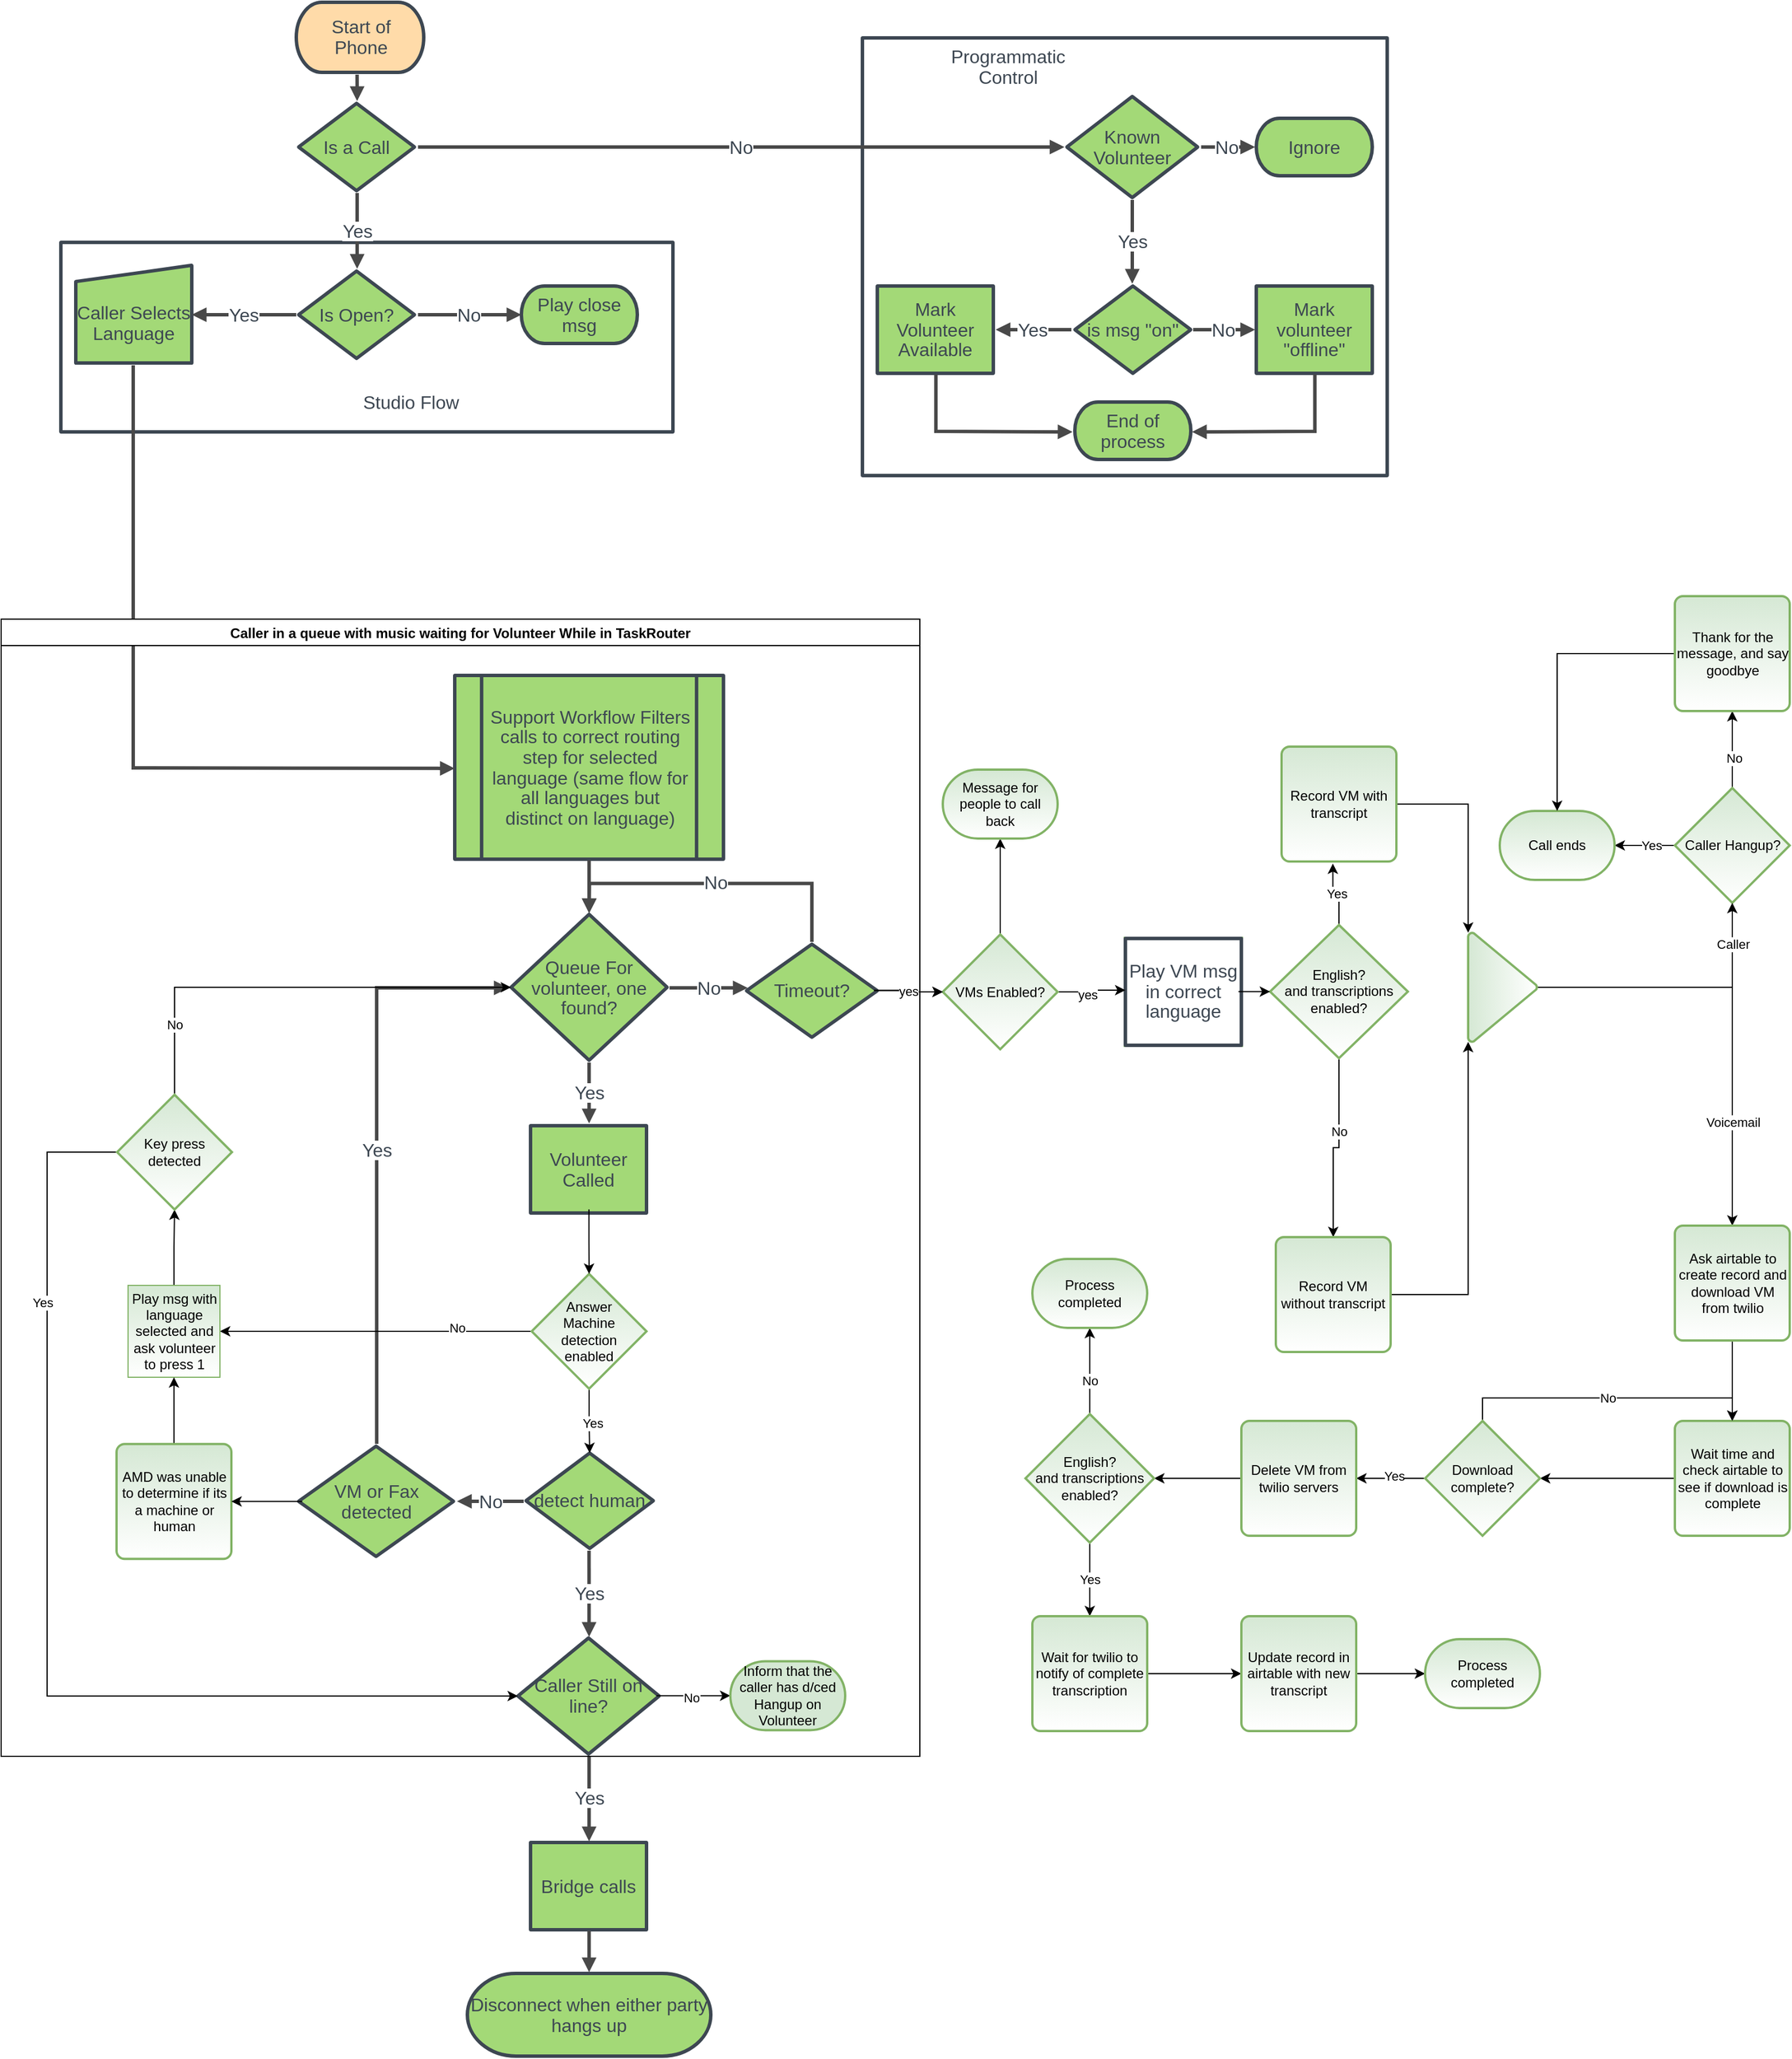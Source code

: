 <mxfile version="13.0.3" type="device"><diagram id="GNucXbwqj-5pLdh_AGNK" name="Page-1"><mxGraphModel dx="1106" dy="2103" grid="1" gridSize="10" guides="1" tooltips="1" connect="1" arrows="1" fold="1" page="1" pageScale="1" pageWidth="850" pageHeight="1100" math="0" shadow="0"><root><mxCell id="0"/><mxCell id="1" parent="0"/><mxCell id="ulSbYFxJWoQOot6R8CF2-1" style="vsdxID=1;fillColor=none;gradientColor=none;strokeColor=none;strokeWidth=3;spacingTop=-3;spacingBottom=-3;spacingLeft=-3;spacingRight=-3;labelBackgroundColor=none;rounded=1;html=1;whiteSpace=wrap;" parent="1" vertex="1"><mxGeometry x="357" y="-1057" width="111" height="61" as="geometry"/></mxCell><mxCell id="ulSbYFxJWoQOot6R8CF2-2" style="vsdxID=2;fillColor=#ffdba9;gradientColor=none;shape=stencil(lZNBbsMgEEVPwxYNM7FsllWaXKAnsGJao7p2RJw26elLPLgGnKiqV/Bnvnh8D4K2p7Y+GoFwGt3wbr5sM7aCngWi7Vvj7OhXgnaCtq+DM29uOPcN74+170SYFNOwR926EWp3eLHfhjWQpMqCC+z8GD5vJ164XmqpNZevwTHt9tx8ODvuVlzUSgLp6AtWFXvhggEIgnANAqLcJPYqGCg3BGHzizcBwdMdpsUUhLKURZWSPOLOQWeQOJaMbQHpbB8l6aMGlSSZONbcldRFCr5gYJLnjBlfjNKOf+SVpfXwn+AKM6WaEeKL02qG7iT1x8z5xTTdPPe26/hxxPX8NXiJXxLtfgA=);strokeColor=#3d4752;strokeWidth=3;spacingTop=-3;spacingBottom=-3;spacingLeft=-3;spacingRight=-3;labelBackgroundColor=none;rounded=1;html=1;whiteSpace=wrap;" parent="ulSbYFxJWoQOot6R8CF2-1" vertex="1"><mxGeometry width="111" height="61" as="geometry"/></mxCell><mxCell id="ulSbYFxJWoQOot6R8CF2-3" value="&lt;p style=&quot;align:center;margin-left:0;margin-right:0;margin-top:0px;margin-bottom:0px;text-indent:0;valign:middle;direction:ltr;&quot;&gt;&lt;font style=&quot;font-size:16px;font-family:Arial;color:#3d4752;direction:ltr;letter-spacing:0px;line-height:110.0%;opacity:1&quot;&gt;Start of Phone &lt;/font&gt;&lt;/p&gt;" style="text;vsdxID=1;fillColor=none;gradientColor=none;strokeColor=none;strokeWidth=3;spacingTop=-3;spacingBottom=-3;spacingLeft=-3;spacingRight=-3;labelBackgroundColor=none;rounded=1;html=1;whiteSpace=wrap;verticalAlign=middle;align=center;;html=1;" parent="ulSbYFxJWoQOot6R8CF2-1" vertex="1"><mxGeometry x="9.52" y="8.8" width="92.71" height="43.18" as="geometry"/></mxCell><mxCell id="ulSbYFxJWoQOot6R8CF2-4" style="vsdxID=3;fillColor=none;gradientColor=none;strokeColor=none;strokeWidth=3;spacingTop=-3;spacingBottom=-3;spacingLeft=-3;spacingRight=-3;labelBackgroundColor=none;rounded=0;html=1;whiteSpace=wrap;" parent="1" vertex="1"><mxGeometry x="359" y="-823" width="101" height="76" as="geometry"/></mxCell><mxCell id="ulSbYFxJWoQOot6R8CF2-5" style="vsdxID=4;fillColor=#a3d977;gradientColor=none;shape=stencil(nZBdDsIgEIRPs69mYUM8QK0X8ATEohARGoq/p5eymrSN8cG33ZlvdpMBagarewMSh5ziydxcly3QBqR0wZrkcpmAWqDmEJM5pngJHe+9LqTEqpiOM2KkJeq037mnYQ1XJNaKDU6e43X8eGdfIXuPN163LZPehQkpcI6qH+zi6if6lf376owsQ62Ey3Lec6NTf1lhkbh+al8=);strokeColor=#3d4752;strokeWidth=3;spacingTop=-3;spacingBottom=-3;spacingLeft=-3;spacingRight=-3;labelBackgroundColor=none;rounded=1;html=1;whiteSpace=wrap;" parent="ulSbYFxJWoQOot6R8CF2-4" vertex="1"><mxGeometry width="101" height="76" as="geometry"/></mxCell><mxCell id="ulSbYFxJWoQOot6R8CF2-6" value="&lt;p style=&quot;align:center;margin-left:0;margin-right:0;margin-top:0px;margin-bottom:0px;text-indent:0;valign:middle;direction:ltr;&quot;&gt;&lt;font style=&quot;font-size:16px;font-family:Arial;color:#3d4752;direction:ltr;letter-spacing:0px;line-height:110.0%;opacity:1&quot;&gt;Is Open?&lt;/font&gt;&lt;/p&gt;" style="text;vsdxID=3;fillColor=none;gradientColor=none;strokeColor=none;strokeWidth=3;spacingTop=-3;spacingBottom=-3;spacingLeft=-3;spacingRight=-3;labelBackgroundColor=none;rounded=0;html=1;whiteSpace=wrap;verticalAlign=middle;align=center;;html=1;" parent="ulSbYFxJWoQOot6R8CF2-4" vertex="1"><mxGeometry x="3.17" y="2.98" width="95.25" height="69.85" as="geometry"/></mxCell><mxCell id="ulSbYFxJWoQOot6R8CF2-7" style="vsdxID=8;fillColor=none;gradientColor=none;fillOpacity=0;strokeColor=none;strokeWidth=3;spacingTop=-3;spacingBottom=-3;spacingLeft=-3;spacingRight=-3;labelBackgroundColor=none;rounded=0;html=1;whiteSpace=wrap;" parent="1" vertex="1"><mxGeometry x="152" y="-848" width="533" height="165" as="geometry"/></mxCell><mxCell id="ulSbYFxJWoQOot6R8CF2-8" style="vsdxID=9;fillColor=#000000;gradientColor=none;fillOpacity=0;shape=stencil(nZBLDsIwDERP4y1KYiEOUMoFOEFEDbEISZWG8jk9aQ1SQKy688y8kaUBbAZnewKjhpzimW7cZQe4BWM4OEqcywXYAjbHmOiU4jV0ontbSKNmhzrp6Ik2yqbDnp8knlqh3qwlkOYljtPH+zuX6FGrnYCeQwVqtRj96L/wYvQLLMe8iGzF3sugdf67YLFkfWxf);strokeColor=#3d4752;strokeWidth=3;spacingTop=-3;spacingBottom=-3;spacingLeft=-3;spacingRight=-3;labelBackgroundColor=none;rounded=1;html=1;whiteSpace=wrap;" parent="ulSbYFxJWoQOot6R8CF2-7" vertex="1"><mxGeometry width="533" height="165" as="geometry"/></mxCell><mxCell id="ulSbYFxJWoQOot6R8CF2-9" style="vsdxID=10;fillColor=none;gradientColor=none;fillOpacity=0;strokeOpacity=0;strokeWidth=3;spacingTop=-3;spacingBottom=-3;spacingLeft=-3;spacingRight=-3;labelBackgroundColor=none;rounded=0;strokeColor=none;html=1;whiteSpace=wrap;" parent="1" vertex="1"><mxGeometry x="381" y="-734" width="152" height="49" as="geometry"/></mxCell><mxCell id="ulSbYFxJWoQOot6R8CF2-10" style="vsdxID=11;fillColor=#ffffff;gradientColor=none;fillOpacity=0;strokeOpacity=0;shape=stencil(nZBLDsIwDERP4y1KYiEOUMoFOEFEDbEISZWG8jk9aQ1SQKy688y8kaUBbAZnewKjhpzimW7cZQe4BWM4OEqcywXYAjbHmOiU4jV0ontbSKNmhzrp6Ik2yqbDnp8knlqh3qwlkOYljtPH+zuX6FGrnYCeQwVqtRj96L/wYvQLLMe8iGzF3sugdf67YLFkfWxf);strokeWidth=3;spacingTop=-3;spacingBottom=-3;spacingLeft=-3;spacingRight=-3;labelBackgroundColor=none;rounded=1;html=1;whiteSpace=wrap;" parent="ulSbYFxJWoQOot6R8CF2-9" vertex="1"><mxGeometry width="152" height="49" as="geometry"/></mxCell><mxCell id="ulSbYFxJWoQOot6R8CF2-11" value="&lt;p style=&quot;align:center;margin-left:0;margin-right:0;margin-top:0px;margin-bottom:0px;text-indent:0;valign:middle;direction:ltr;&quot;&gt;&lt;font style=&quot;font-size:16px;font-family:Arial;color:#3d4752;direction:ltr;letter-spacing:0px;line-height:110.0%;opacity:1&quot;&gt;Studio Flow&lt;/font&gt;&lt;/p&gt;" style="text;vsdxID=10;fillColor=none;gradientColor=none;fillOpacity=0;strokeOpacity=0;strokeWidth=3;spacingTop=-3;spacingBottom=-3;spacingLeft=-3;spacingRight=-3;labelBackgroundColor=none;rounded=0;strokeColor=none;html=1;whiteSpace=wrap;verticalAlign=middle;align=center;;html=1;" parent="ulSbYFxJWoQOot6R8CF2-9" vertex="1"><mxGeometry x="3.17" y="3.15" width="146.05" height="43.18" as="geometry"/></mxCell><mxCell id="ulSbYFxJWoQOot6R8CF2-12" style="vsdxID=12;fillColor=none;gradientColor=none;strokeColor=none;strokeWidth=3;spacingTop=-3;spacingBottom=-3;spacingLeft=-3;spacingRight=-3;labelBackgroundColor=none;rounded=0;html=1;whiteSpace=wrap;" parent="1" vertex="1"><mxGeometry x="359" y="-969" width="101" height="76" as="geometry"/></mxCell><mxCell id="ulSbYFxJWoQOot6R8CF2-13" style="vsdxID=13;fillColor=#a3d977;gradientColor=none;shape=stencil(nZBdDsIgEIRPs69mYUM8QK0X8ATEohARGoq/p5eymrSN8cG33ZlvdpMBagarewMSh5ziydxcly3QBqR0wZrkcpmAWqDmEJM5pngJHe+9LqTEqpiOM2KkJeq037mnYQ1XJNaKDU6e43X8eGdfIXuPN163LZPehQkpcI6qH+zi6if6lf376owsQ62Ey3Lec6NTf1lhkbh+al8=);strokeColor=#3d4752;strokeWidth=3;spacingTop=-3;spacingBottom=-3;spacingLeft=-3;spacingRight=-3;labelBackgroundColor=none;rounded=1;html=1;whiteSpace=wrap;" parent="ulSbYFxJWoQOot6R8CF2-12" vertex="1"><mxGeometry width="101" height="76" as="geometry"/></mxCell><mxCell id="ulSbYFxJWoQOot6R8CF2-14" value="&lt;p style=&quot;align:center;margin-left:0;margin-right:0;margin-top:0px;margin-bottom:0px;text-indent:0;valign:middle;direction:ltr;&quot;&gt;&lt;font style=&quot;font-size:16px;font-family:Arial;color:#3d4752;direction:ltr;letter-spacing:0px;line-height:110.0%;opacity:1&quot;&gt;Is a Call&lt;/font&gt;&lt;/p&gt;" style="text;vsdxID=12;fillColor=none;gradientColor=none;strokeColor=none;strokeWidth=3;spacingTop=-3;spacingBottom=-3;spacingLeft=-3;spacingRight=-3;labelBackgroundColor=none;rounded=0;html=1;whiteSpace=wrap;verticalAlign=middle;align=center;;html=1;" parent="ulSbYFxJWoQOot6R8CF2-12" vertex="1"><mxGeometry x="3.17" y="2.98" width="95.25" height="69.85" as="geometry"/></mxCell><mxCell id="ulSbYFxJWoQOot6R8CF2-15" style="vsdxID=15;fillColor=none;gradientColor=none;fillOpacity=0;strokeColor=none;strokeWidth=3;spacingTop=-3;spacingBottom=-3;spacingLeft=-3;spacingRight=-3;labelBackgroundColor=none;rounded=0;html=1;whiteSpace=wrap;" parent="1" vertex="1"><mxGeometry x="850" y="-1026" width="457" height="381" as="geometry"/></mxCell><mxCell id="ulSbYFxJWoQOot6R8CF2-16" style="vsdxID=16;fillColor=#000000;gradientColor=none;fillOpacity=0;shape=stencil(nZBLDsIwDERP4y1KYiEOUMoFOEFEDbEISZWG8jk9aQ1SQKy688y8kaUBbAZnewKjhpzimW7cZQe4BWM4OEqcywXYAjbHmOiU4jV0ontbSKNmhzrp6Ik2yqbDnp8knlqh3qwlkOYljtPH+zuX6FGrnYCeQwVqtRj96L/wYvQLLMe8iGzF3sugdf67YLFkfWxf);strokeColor=#3d4752;strokeWidth=3;spacingTop=-3;spacingBottom=-3;spacingLeft=-3;spacingRight=-3;labelBackgroundColor=none;rounded=1;html=1;whiteSpace=wrap;" parent="ulSbYFxJWoQOot6R8CF2-15" vertex="1"><mxGeometry width="457" height="381" as="geometry"/></mxCell><mxCell id="ulSbYFxJWoQOot6R8CF2-17" style="vsdxID=17;fillColor=none;gradientColor=none;fillOpacity=0;strokeOpacity=0;strokeWidth=3;spacingTop=-3;spacingBottom=-3;spacingLeft=-3;spacingRight=-3;labelBackgroundColor=none;rounded=0;strokeColor=none;html=1;whiteSpace=wrap;" parent="1" vertex="1"><mxGeometry x="901" y="-1026" width="152" height="49" as="geometry"/></mxCell><mxCell id="ulSbYFxJWoQOot6R8CF2-18" style="vsdxID=18;fillColor=#ffffff;gradientColor=none;fillOpacity=0;strokeOpacity=0;shape=stencil(nZBLDsIwDERP4y1KYiEOUMoFOEFEDbEISZWG8jk9aQ1SQKy688y8kaUBbAZnewKjhpzimW7cZQe4BWM4OEqcywXYAjbHmOiU4jV0ontbSKNmhzrp6Ik2yqbDnp8knlqh3qwlkOYljtPH+zuX6FGrnYCeQwVqtRj96L/wYvQLLMe8iGzF3sugdf67YLFkfWxf);strokeWidth=3;spacingTop=-3;spacingBottom=-3;spacingLeft=-3;spacingRight=-3;labelBackgroundColor=none;rounded=1;html=1;whiteSpace=wrap;" parent="ulSbYFxJWoQOot6R8CF2-17" vertex="1"><mxGeometry width="152" height="49" as="geometry"/></mxCell><mxCell id="ulSbYFxJWoQOot6R8CF2-19" value="&lt;p style=&quot;align:center;margin-left:0;margin-right:0;margin-top:0px;margin-bottom:0px;text-indent:0;valign:middle;direction:ltr;&quot;&gt;&lt;font style=&quot;font-size:16px;font-family:Arial;color:#3d4752;direction:ltr;letter-spacing:0px;line-height:110.0%;opacity:1&quot;&gt;Programmatic Control&lt;/font&gt;&lt;/p&gt;" style="text;vsdxID=17;fillColor=none;gradientColor=none;fillOpacity=0;strokeOpacity=0;strokeWidth=3;spacingTop=-3;spacingBottom=-3;spacingLeft=-3;spacingRight=-3;labelBackgroundColor=none;rounded=0;strokeColor=none;html=1;whiteSpace=wrap;verticalAlign=middle;align=center;;html=1;" parent="ulSbYFxJWoQOot6R8CF2-17" vertex="1"><mxGeometry x="3.17" y="3.15" width="146.05" height="43.18" as="geometry"/></mxCell><mxCell id="ulSbYFxJWoQOot6R8CF2-20" style="vsdxID=19;fillColor=none;gradientColor=none;strokeColor=none;strokeWidth=3;spacingTop=-3;spacingBottom=-3;spacingLeft=-3;spacingRight=-3;labelBackgroundColor=none;rounded=0;html=1;whiteSpace=wrap;" parent="1" vertex="1"><mxGeometry x="1028" y="-975" width="114" height="88" as="geometry"/></mxCell><mxCell id="ulSbYFxJWoQOot6R8CF2-21" style="vsdxID=20;fillColor=#a3d977;gradientColor=none;shape=stencil(nZBdDsIgEIRPs69mYUM8QK0X8ATEohARGoq/p5eymrSN8cG33ZlvdpMBagarewMSh5ziydxcly3QBqR0wZrkcpmAWqDmEJM5pngJHe+9LqTEqpiOM2KkJeq037mnYQ1XJNaKDU6e43X8eGdfIXuPN163LZPehQkpcI6qH+zi6if6lf376owsQ62Ey3Lec6NTf1lhkbh+al8=);strokeColor=#3d4752;strokeWidth=3;spacingTop=-3;spacingBottom=-3;spacingLeft=-3;spacingRight=-3;labelBackgroundColor=none;rounded=1;html=1;whiteSpace=wrap;" parent="ulSbYFxJWoQOot6R8CF2-20" vertex="1"><mxGeometry width="114" height="88" as="geometry"/></mxCell><mxCell id="ulSbYFxJWoQOot6R8CF2-22" value="&lt;p style=&quot;align:center;margin-left:0;margin-right:0;margin-top:0px;margin-bottom:0px;text-indent:0;valign:middle;direction:ltr;&quot;&gt;&lt;font style=&quot;font-size:16px;font-family:Arial;color:#3d4752;direction:ltr;letter-spacing:0px;line-height:110.0%;opacity:1&quot;&gt;Known Volunteer&lt;/font&gt;&lt;/p&gt;" style="text;vsdxID=19;fillColor=none;gradientColor=none;strokeColor=none;strokeWidth=3;spacingTop=-3;spacingBottom=-3;spacingLeft=-3;spacingRight=-3;labelBackgroundColor=none;rounded=0;html=1;whiteSpace=wrap;verticalAlign=middle;align=center;;html=1;" parent="ulSbYFxJWoQOot6R8CF2-20" vertex="1"><mxGeometry x="3.17" y="2.28" width="107.95" height="82.55" as="geometry"/></mxCell><mxCell id="ulSbYFxJWoQOot6R8CF2-23" style="vsdxID=22;fillColor=none;gradientColor=none;strokeColor=none;strokeWidth=3;spacingTop=-3;spacingBottom=-3;spacingLeft=-3;spacingRight=-3;labelBackgroundColor=none;rounded=0;html=1;whiteSpace=wrap;" parent="1" vertex="1"><mxGeometry x="1035" y="-810" width="101" height="76" as="geometry"/></mxCell><mxCell id="ulSbYFxJWoQOot6R8CF2-24" style="vsdxID=23;fillColor=#a3d977;gradientColor=none;shape=stencil(nZBdDsIgEIRPs69mYUM8QK0X8ATEohARGoq/p5eymrSN8cG33ZlvdpMBagarewMSh5ziydxcly3QBqR0wZrkcpmAWqDmEJM5pngJHe+9LqTEqpiOM2KkJeq037mnYQ1XJNaKDU6e43X8eGdfIXuPN163LZPehQkpcI6qH+zi6if6lf376owsQ62Ey3Lec6NTf1lhkbh+al8=);strokeColor=#3d4752;strokeWidth=3;spacingTop=-3;spacingBottom=-3;spacingLeft=-3;spacingRight=-3;labelBackgroundColor=none;rounded=1;html=1;whiteSpace=wrap;" parent="ulSbYFxJWoQOot6R8CF2-23" vertex="1"><mxGeometry width="101" height="76" as="geometry"/></mxCell><mxCell id="ulSbYFxJWoQOot6R8CF2-25" value="&lt;p style=&quot;align:center;margin-left:0;margin-right:0;margin-top:0px;margin-bottom:0px;text-indent:0;valign:middle;direction:ltr;&quot;&gt;&lt;font style=&quot;font-size:16px;font-family:Arial;color:#3d4752;direction:ltr;letter-spacing:0px;line-height:110.0%;opacity:1&quot;&gt;is msg &amp;quot;on&amp;quot;&lt;/font&gt;&lt;/p&gt;" style="text;vsdxID=22;fillColor=none;gradientColor=none;strokeColor=none;strokeWidth=3;spacingTop=-3;spacingBottom=-3;spacingLeft=-3;spacingRight=-3;labelBackgroundColor=none;rounded=0;html=1;whiteSpace=wrap;verticalAlign=middle;align=center;;html=1;" parent="ulSbYFxJWoQOot6R8CF2-23" vertex="1"><mxGeometry x="3.17" y="2.98" width="95.25" height="69.85" as="geometry"/></mxCell><mxCell id="ulSbYFxJWoQOot6R8CF2-26" style="vsdxID=25;fillColor=none;gradientColor=none;strokeColor=none;strokeWidth=3;spacingTop=-3;spacingBottom=-3;spacingLeft=-3;spacingRight=-3;labelBackgroundColor=none;rounded=0;html=1;whiteSpace=wrap;" parent="1" vertex="1"><mxGeometry x="863" y="-810" width="101" height="76" as="geometry"/></mxCell><mxCell id="ulSbYFxJWoQOot6R8CF2-27" style="vsdxID=26;fillColor=#a3d977;gradientColor=none;shape=stencil(nZBLDsIwDERP4y1KYiEOUMoFOEFEDbEISZWG8jk9aQ1SQKy688y8kaUBbAZnewKjhpzimW7cZQe4BWM4OEqcywXYAjbHmOiU4jV0ontbSKNmhzrp6Ik2yqbDnp8knlqh3qwlkOYljtPH+zuX6FGrnYCeQwVqtRj96L/wYvQLLMe8iGzF3sugdf67YLFkfWxf);strokeColor=#3d4752;strokeWidth=3;spacingTop=-3;spacingBottom=-3;spacingLeft=-3;spacingRight=-3;labelBackgroundColor=none;rounded=1;html=1;whiteSpace=wrap;" parent="ulSbYFxJWoQOot6R8CF2-26" vertex="1"><mxGeometry width="101" height="76" as="geometry"/></mxCell><mxCell id="ulSbYFxJWoQOot6R8CF2-28" value="&lt;p style=&quot;align:center;margin-left:0;margin-right:0;margin-top:0px;margin-bottom:0px;text-indent:0;valign:middle;direction:ltr;&quot;&gt;&lt;font style=&quot;font-size:16px;font-family:Arial;color:#3d4752;direction:ltr;letter-spacing:0px;line-height:110.0%;opacity:1&quot;&gt;Mark Volunteer Available&lt;/font&gt;&lt;/p&gt;" style="text;vsdxID=25;fillColor=none;gradientColor=none;strokeColor=none;strokeWidth=3;spacingTop=-3;spacingBottom=-3;spacingLeft=-3;spacingRight=-3;labelBackgroundColor=none;rounded=0;html=1;whiteSpace=wrap;verticalAlign=middle;align=center;;html=1;" parent="ulSbYFxJWoQOot6R8CF2-26" vertex="1"><mxGeometry x="3.17" y="2.98" width="95.25" height="69.85" as="geometry"/></mxCell><mxCell id="ulSbYFxJWoQOot6R8CF2-29" style="vsdxID=28;fillColor=none;gradientColor=none;strokeColor=none;strokeWidth=3;spacingTop=-3;spacingBottom=-3;spacingLeft=-3;spacingRight=-3;labelBackgroundColor=none;rounded=0;html=1;whiteSpace=wrap;" parent="1" vertex="1"><mxGeometry x="1193" y="-810" width="101" height="76" as="geometry"/></mxCell><mxCell id="ulSbYFxJWoQOot6R8CF2-30" style="vsdxID=29;fillColor=#a3d977;gradientColor=none;shape=stencil(nZBLDsIwDERP4y1KYiEOUMoFOEFEDbEISZWG8jk9aQ1SQKy688y8kaUBbAZnewKjhpzimW7cZQe4BWM4OEqcywXYAjbHmOiU4jV0ontbSKNmhzrp6Ik2yqbDnp8knlqh3qwlkOYljtPH+zuX6FGrnYCeQwVqtRj96L/wYvQLLMe8iGzF3sugdf67YLFkfWxf);strokeColor=#3d4752;strokeWidth=3;spacingTop=-3;spacingBottom=-3;spacingLeft=-3;spacingRight=-3;labelBackgroundColor=none;rounded=1;html=1;whiteSpace=wrap;" parent="ulSbYFxJWoQOot6R8CF2-29" vertex="1"><mxGeometry width="101" height="76" as="geometry"/></mxCell><mxCell id="ulSbYFxJWoQOot6R8CF2-31" value="&lt;p style=&quot;align:center;margin-left:0;margin-right:0;margin-top:0px;margin-bottom:0px;text-indent:0;valign:middle;direction:ltr;&quot;&gt;&lt;font style=&quot;font-size:16px;font-family:Arial;color:#3d4752;direction:ltr;letter-spacing:0px;line-height:110.0%;opacity:1&quot;&gt;Mark volunteer &amp;quot;offline&amp;quot;&lt;/font&gt;&lt;/p&gt;" style="text;vsdxID=28;fillColor=none;gradientColor=none;strokeColor=none;strokeWidth=3;spacingTop=-3;spacingBottom=-3;spacingLeft=-3;spacingRight=-3;labelBackgroundColor=none;rounded=0;html=1;whiteSpace=wrap;verticalAlign=middle;align=center;;html=1;" parent="ulSbYFxJWoQOot6R8CF2-29" vertex="1"><mxGeometry x="3.17" y="2.98" width="95.25" height="69.85" as="geometry"/></mxCell><mxCell id="ulSbYFxJWoQOot6R8CF2-32" style="vsdxID=31;fillColor=none;gradientColor=none;strokeColor=none;strokeWidth=3;spacingTop=-3;spacingBottom=-3;spacingLeft=-3;spacingRight=-3;labelBackgroundColor=none;rounded=0;html=1;whiteSpace=wrap;" parent="1" vertex="1"><mxGeometry x="1193" y="-956" width="101" height="50" as="geometry"/></mxCell><mxCell id="ulSbYFxJWoQOot6R8CF2-33" style="vsdxID=32;fillColor=#a3d977;gradientColor=none;shape=stencil(jZPRjoIwEEW/pq/NdGYVeNy4+gN+AZEqzbJgKir69SLThrbumuWpvXOHOdwMglanujxqgXDqbfetr6bqa0FfAtG0tbamH0+C1oJW+87qg+3ObcX3Yzk6ESZFV9yjnm6E0u625q5ZA0kqW3CBO3+6y3PiwPUcuHZz9um2YefubNmquFgoCUtnV6EfBnQE4F/nBERJWRE8DmWgtMEJi4AAPn+BmDuckGVyiTFGCJqS+cl5Mtgb5smNaYOgMA4qsr9S5rL4iDFnAIyi84DhZ1Ds+G80STB/Zo8vjDGSn58CvA/o3SaNh2lheZVN0/C+h/V0wUeJfw5aPwA=);strokeColor=#3d4752;strokeWidth=3;spacingTop=-3;spacingBottom=-3;spacingLeft=-3;spacingRight=-3;labelBackgroundColor=none;rounded=1;html=1;whiteSpace=wrap;" parent="ulSbYFxJWoQOot6R8CF2-32" vertex="1"><mxGeometry width="101" height="50" as="geometry"/></mxCell><mxCell id="ulSbYFxJWoQOot6R8CF2-34" value="&lt;p style=&quot;align:center;margin-left:0;margin-right:0;margin-top:0px;margin-bottom:0px;text-indent:0;valign:middle;direction:ltr;&quot;&gt;&lt;font style=&quot;font-size:16px;font-family:Arial;color:#3d4752;direction:ltr;letter-spacing:0px;line-height:110.0%;opacity:1&quot;&gt;Ignore&lt;/font&gt;&lt;/p&gt;" style="text;vsdxID=31;fillColor=none;gradientColor=none;strokeColor=none;strokeWidth=3;spacingTop=-3;spacingBottom=-3;spacingLeft=-3;spacingRight=-3;labelBackgroundColor=none;rounded=0;html=1;whiteSpace=wrap;verticalAlign=middle;align=center;;html=1;" parent="ulSbYFxJWoQOot6R8CF2-32" vertex="1"><mxGeometry x="3.17" y="2.38" width="95.25" height="44.45" as="geometry"/></mxCell><mxCell id="ulSbYFxJWoQOot6R8CF2-35" style="vsdxID=34;fillColor=none;gradientColor=none;strokeColor=none;strokeWidth=3;spacingTop=-3;spacingBottom=-3;spacingLeft=-3;spacingRight=-3;labelBackgroundColor=none;rounded=0;html=1;whiteSpace=wrap;" parent="1" vertex="1"><mxGeometry x="1035" y="-709" width="101" height="50" as="geometry"/></mxCell><mxCell id="ulSbYFxJWoQOot6R8CF2-36" style="vsdxID=35;fillColor=#a3d977;gradientColor=none;shape=stencil(jZPRjoIwEEW/pq/NdGYVeNy4+gN+AZEqzbJgKir69SLThrbumuWpvXOHOdwMglanujxqgXDqbfetr6bqa0FfAtG0tbamH0+C1oJW+87qg+3ObcX3Yzk6ESZFV9yjnm6E0u625q5ZA0kqW3CBO3+6y3PiwPUcuHZz9um2YefubNmquFgoCUtnV6EfBnQE4F/nBERJWRE8DmWgtMEJi4AAPn+BmDuckGVyiTFGCJqS+cl5Mtgb5smNaYOgMA4qsr9S5rL4iDFnAIyi84DhZ1Ds+G80STB/Zo8vjDGSn58CvA/o3SaNh2lheZVN0/C+h/V0wUeJfw5aPwA=);strokeColor=#3d4752;strokeWidth=3;spacingTop=-3;spacingBottom=-3;spacingLeft=-3;spacingRight=-3;labelBackgroundColor=none;rounded=1;html=1;whiteSpace=wrap;" parent="ulSbYFxJWoQOot6R8CF2-35" vertex="1"><mxGeometry width="101" height="50" as="geometry"/></mxCell><mxCell id="ulSbYFxJWoQOot6R8CF2-37" value="&lt;p style=&quot;align:center;margin-left:0;margin-right:0;margin-top:0px;margin-bottom:0px;text-indent:0;valign:middle;direction:ltr;&quot;&gt;&lt;font style=&quot;font-size:16px;font-family:Arial;color:#3d4752;direction:ltr;letter-spacing:0px;line-height:110.0%;opacity:1&quot;&gt;End of process&lt;/font&gt;&lt;/p&gt;" style="text;vsdxID=34;fillColor=none;gradientColor=none;strokeColor=none;strokeWidth=3;spacingTop=-3;spacingBottom=-3;spacingLeft=-3;spacingRight=-3;labelBackgroundColor=none;rounded=0;html=1;whiteSpace=wrap;verticalAlign=middle;align=center;;html=1;" parent="ulSbYFxJWoQOot6R8CF2-35" vertex="1"><mxGeometry x="3.17" y="2.38" width="95.25" height="44.45" as="geometry"/></mxCell><mxCell id="ulSbYFxJWoQOot6R8CF2-38" style="vsdxID=38;fillColor=none;gradientColor=none;strokeColor=none;strokeWidth=3;spacingTop=-3;spacingBottom=-3;spacingLeft=-3;spacingRight=-3;labelBackgroundColor=none;rounded=0;html=1;whiteSpace=wrap;" parent="1" vertex="1"><mxGeometry x="165" y="-828" width="101" height="85" as="geometry"/></mxCell><mxCell id="ulSbYFxJWoQOot6R8CF2-39" style="vsdxID=39;fillColor=#a3d977;gradientColor=none;shape=stencil(pZFNDsIgEIVPw5YMEOsBar2AJyAyykSEhrb+nV7a6aJ2YUzczbz3zQx5CFN33rYoNHR9The8k+u9MDuhNUWPmfpSCdMIU59SxnNOQ3Tct7aQGiYFHc+okdZg8/FAL2QNpFHbDRs8eU238eJj9tl6zhsqWfGWPcOB4gJW8InD72jpJXxZ/Re9fnUppnw4OQqB41366zyLxH9hmjc=);strokeColor=#3d4752;strokeWidth=3;spacingTop=-3;spacingBottom=-3;spacingLeft=-3;spacingRight=-3;labelBackgroundColor=none;rounded=1;html=1;whiteSpace=wrap;" parent="ulSbYFxJWoQOot6R8CF2-38" vertex="1"><mxGeometry width="101" height="85" as="geometry"/></mxCell><mxCell id="ulSbYFxJWoQOot6R8CF2-40" value="&lt;p style=&quot;align:center;margin-left:0;margin-right:0;margin-top:0px;margin-bottom:0px;text-indent:0;valign:middle;direction:ltr;&quot;&gt;&lt;font style=&quot;font-size:16px;font-family:Arial;color:#3d4752;direction:ltr;letter-spacing:0px;line-height:110.0%;opacity:1&quot;&gt;Caller Selects Language&lt;/font&gt;&lt;/p&gt;" style="text;vsdxID=38;fillColor=none;gradientColor=none;strokeColor=none;strokeWidth=3;spacingTop=-3;spacingBottom=-3;spacingLeft=-3;spacingRight=-3;labelBackgroundColor=none;rounded=0;html=1;whiteSpace=wrap;verticalAlign=middle;align=center;;html=1;" parent="ulSbYFxJWoQOot6R8CF2-38" vertex="1"><mxGeometry x="3.17" y="16.8" width="95.25" height="65.41" as="geometry"/></mxCell><mxCell id="ulSbYFxJWoQOot6R8CF2-41" style="vsdxID=40;fillColor=none;gradientColor=none;strokeColor=none;strokeWidth=3;spacingTop=-3;spacingBottom=-3;spacingLeft=-3;spacingRight=-3;labelBackgroundColor=none;rounded=0;html=1;whiteSpace=wrap;" parent="1" vertex="1"><mxGeometry x="495" y="-471" width="234" height="160" as="geometry"/></mxCell><mxCell id="ulSbYFxJWoQOot6R8CF2-42" style="vsdxID=41;fillColor=#a3d977;gradientColor=none;shape=stencil(nZBLDsIwDERP4y1KYiEOUMoFOEFEDbEISZWG8jk9aQ1SQKy688y8kaUBbAZnewKjhpzimW7cZQe4BWM4OEqcywXYAjbHmOiU4jV0ontbSKNmhzrp6Ik2yqbDnp8knlqh3qwlkOYljtPH+zuX6FGrnYCeQwVqtRj96L/wYvQLLMe8iGzF3sugdf67YLFkfWxf);strokeColor=#3d4752;strokeWidth=3;spacingTop=-3;spacingBottom=-3;spacingLeft=-3;spacingRight=-3;labelBackgroundColor=none;rounded=1;html=1;whiteSpace=wrap;" parent="ulSbYFxJWoQOot6R8CF2-41" vertex="1"><mxGeometry width="234" height="160" as="geometry"/></mxCell><mxCell id="ulSbYFxJWoQOot6R8CF2-43" style="vsdxID=42;fillColor=#a3d977;gradientColor=none;shape=stencil(jZBLDsIwDERP4y1yYiHUdSkX4AQRMSQCkipt+Z2eNO6CIoG683je2NIA1Z0zLYPGrk/xzHdvewe0Ba19cJx8nyegBqg+xsSnFIdgRbcmkxrLhq1k1EhrNOmw9y+WHa5IbdZiSPIab+PHx5RB8Z4TXtROyIsPv0mFM3b51TlZLf5f/f2fh1JJEdLmp/ddX15J9dS8AQ==);strokeColor=#3d4752;strokeWidth=3;spacingTop=-3;spacingBottom=-3;spacingLeft=-3;spacingRight=-3;labelBackgroundColor=none;rounded=1;html=1;whiteSpace=wrap;" parent="ulSbYFxJWoQOot6R8CF2-41" vertex="1"><mxGeometry width="234" height="160" as="geometry"/></mxCell><mxCell id="ulSbYFxJWoQOot6R8CF2-44" value="&lt;p style=&quot;align:center;margin-left:0;margin-right:0;margin-top:0px;margin-bottom:0px;text-indent:0;valign:middle;direction:ltr;&quot;&gt;&lt;font style=&quot;font-size:16px;font-family:Arial;color:#3d4752;direction:ltr;letter-spacing:0px;line-height:110.0%;opacity:1&quot;&gt;Support Workflow Filters calls to correct routing step for selected language (same flow for all languages but distinct on language)&lt;/font&gt;&lt;/p&gt;" style="text;vsdxID=40;fillColor=none;gradientColor=none;strokeColor=none;strokeWidth=3;spacingTop=-3;spacingBottom=-3;spacingLeft=-3;spacingRight=-3;labelBackgroundColor=none;rounded=0;html=1;whiteSpace=wrap;verticalAlign=middle;align=center;;html=1;" parent="ulSbYFxJWoQOot6R8CF2-41" vertex="1"><mxGeometry x="32.54" y="2.4" width="170.18" height="154.94" as="geometry"/></mxCell><mxCell id="ulSbYFxJWoQOot6R8CF2-45" style="vsdxID=43;fillColor=none;gradientColor=none;strokeColor=none;strokeWidth=3;spacingTop=-3;spacingBottom=-3;spacingLeft=-3;spacingRight=-3;labelBackgroundColor=none;rounded=0;html=1;whiteSpace=wrap;" parent="1" vertex="1"><mxGeometry x="553" y="-810" width="101" height="50" as="geometry"/></mxCell><mxCell id="ulSbYFxJWoQOot6R8CF2-46" style="vsdxID=44;fillColor=#a3d977;gradientColor=none;shape=stencil(jZPRjoIwEEW/pq/NdGYVeNy4+gN+AZEqzbJgKir69SLThrbumuWpvXOHOdwMglanujxqgXDqbfetr6bqa0FfAtG0tbamH0+C1oJW+87qg+3ObcX3Yzk6ESZFV9yjnm6E0u625q5ZA0kqW3CBO3+6y3PiwPUcuHZz9um2YefubNmquFgoCUtnV6EfBnQE4F/nBERJWRE8DmWgtMEJi4AAPn+BmDuckGVyiTFGCJqS+cl5Mtgb5smNaYOgMA4qsr9S5rL4iDFnAIyi84DhZ1Ds+G80STB/Zo8vjDGSn58CvA/o3SaNh2lheZVN0/C+h/V0wUeJfw5aPwA=);strokeColor=#3d4752;strokeWidth=3;spacingTop=-3;spacingBottom=-3;spacingLeft=-3;spacingRight=-3;labelBackgroundColor=none;rounded=1;html=1;whiteSpace=wrap;" parent="ulSbYFxJWoQOot6R8CF2-45" vertex="1"><mxGeometry width="101" height="50" as="geometry"/></mxCell><mxCell id="ulSbYFxJWoQOot6R8CF2-47" value="&lt;p style=&quot;align:center;margin-left:0;margin-right:0;margin-top:0px;margin-bottom:0px;text-indent:0;valign:middle;direction:ltr;&quot;&gt;&lt;font style=&quot;font-size:16px;font-family:Arial;color:#3d4752;direction:ltr;letter-spacing:0px;line-height:110.0%;opacity:1&quot;&gt;Play close msg&lt;/font&gt;&lt;/p&gt;" style="text;vsdxID=43;fillColor=none;gradientColor=none;strokeColor=none;strokeWidth=3;spacingTop=-3;spacingBottom=-3;spacingLeft=-3;spacingRight=-3;labelBackgroundColor=none;rounded=0;html=1;whiteSpace=wrap;verticalAlign=middle;align=center;;html=1;" parent="ulSbYFxJWoQOot6R8CF2-45" vertex="1"><mxGeometry x="3.17" y="2.38" width="95.25" height="44.45" as="geometry"/></mxCell><mxCell id="ulSbYFxJWoQOot6R8CF2-51" style="vsdxID=48;fillColor=none;gradientColor=none;strokeColor=none;strokeWidth=3;spacingTop=-3;spacingBottom=-3;spacingLeft=-3;spacingRight=-3;labelBackgroundColor=none;rounded=0;html=1;whiteSpace=wrap;" parent="1" vertex="1"><mxGeometry x="544" y="-263" width="136" height="127" as="geometry"/></mxCell><mxCell id="ulSbYFxJWoQOot6R8CF2-52" style="vsdxID=49;fillColor=#a3d977;gradientColor=none;shape=stencil(nZBdDsIgEIRPs69mYUM8QK0X8ATEohARGoq/p5eymrSN8cG33ZlvdpMBagarewMSh5ziydxcly3QBqR0wZrkcpmAWqDmEJM5pngJHe+9LqTEqpiOM2KkJeq037mnYQ1XJNaKDU6e43X8eGdfIXuPN163LZPehQkpcI6qH+zi6if6lf376owsQ62Ey3Lec6NTf1lhkbh+al8=);strokeColor=#3d4752;strokeWidth=3;spacingTop=-3;spacingBottom=-3;spacingLeft=-3;spacingRight=-3;labelBackgroundColor=none;rounded=1;html=1;whiteSpace=wrap;" parent="ulSbYFxJWoQOot6R8CF2-51" vertex="1"><mxGeometry width="136" height="127" as="geometry"/></mxCell><mxCell id="ulSbYFxJWoQOot6R8CF2-53" value="&lt;p style=&quot;align:center;margin-left:0;margin-right:0;margin-top:0px;margin-bottom:0px;text-indent:0;valign:middle;direction:ltr;&quot;&gt;&lt;font style=&quot;font-size:16px;font-family:Arial;color:#3d4752;direction:ltr;letter-spacing:0px;line-height:110.0%;opacity:1&quot;&gt;Queue For volunteer, one found?&lt;/font&gt;&lt;/p&gt;" style="text;vsdxID=48;fillColor=none;gradientColor=none;strokeColor=none;strokeWidth=3;spacingTop=-3;spacingBottom=-3;spacingLeft=-3;spacingRight=-3;labelBackgroundColor=none;rounded=0;html=1;whiteSpace=wrap;verticalAlign=middle;align=center;;html=1;" parent="ulSbYFxJWoQOot6R8CF2-51" vertex="1"><mxGeometry x="3.18" y="3.18" width="130.18" height="120.65" as="geometry"/></mxCell><mxCell id="ulSbYFxJWoQOot6R8CF2-54" style="vsdxID=51;fillColor=none;gradientColor=none;strokeColor=none;strokeWidth=3;spacingTop=-3;spacingBottom=-3;spacingLeft=-3;spacingRight=-3;labelBackgroundColor=none;rounded=0;html=1;whiteSpace=wrap;" parent="1" vertex="1"><mxGeometry x="749" y="-237" width="114" height="81" as="geometry"/></mxCell><mxCell id="ulSbYFxJWoQOot6R8CF2-55" style="vsdxID=52;fillColor=#a3d977;gradientColor=none;shape=stencil(pZFNDsIgEIVPw7YBxsawrvUCnoAIysQKDcXf00sZTdpGV+5m5n3vkTwYNIPTvWWSDymGk72hSY7BhkmJ3tmIKU8MWgbNIUR7jOHiDe29zqTk5WINecRIS67jfodPSzdegVjXJJDzHK7ji3fSa07a442XbUtkh35CCj5HV6pS6je+CP64v7L/BM9i81CKocqw66jXqb4sMp/oE6B9AQ==);strokeColor=#3d4752;strokeWidth=3;spacingTop=-3;spacingBottom=-3;spacingLeft=-3;spacingRight=-3;labelBackgroundColor=none;rounded=1;html=1;whiteSpace=wrap;" parent="ulSbYFxJWoQOot6R8CF2-54" vertex="1"><mxGeometry width="114" height="81" as="geometry"/></mxCell><mxCell id="ulSbYFxJWoQOot6R8CF2-56" value="&lt;p style=&quot;align:center;margin-left:0;margin-right:0;margin-top:0px;margin-bottom:0px;text-indent:0;valign:middle;direction:ltr;&quot;&gt;&lt;font style=&quot;font-size:16px;font-family:Arial;color:#3d4752;direction:ltr;letter-spacing:0px;line-height:110.0%;opacity:1&quot;&gt;Timeout?&lt;/font&gt;&lt;/p&gt;" style="text;vsdxID=51;fillColor=none;gradientColor=none;strokeColor=none;strokeWidth=3;spacingTop=-3;spacingBottom=-3;spacingLeft=-3;spacingRight=-3;labelBackgroundColor=none;rounded=0;html=1;whiteSpace=wrap;verticalAlign=middle;align=center;;html=1;" parent="ulSbYFxJWoQOot6R8CF2-54" vertex="1"><mxGeometry x="3.17" y="2.51" width="107.95" height="75.57" as="geometry"/></mxCell><mxCell id="ulSbYFxJWoQOot6R8CF2-57" style="vsdxID=53;fillColor=none;gradientColor=none;strokeColor=none;strokeWidth=3;spacingTop=-3;spacingBottom=-3;spacingLeft=-3;spacingRight=-3;labelBackgroundColor=none;rounded=0;html=1;whiteSpace=wrap;" parent="1" vertex="1"><mxGeometry x="561" y="-79" width="101" height="76" as="geometry"/></mxCell><mxCell id="ulSbYFxJWoQOot6R8CF2-58" style="vsdxID=54;fillColor=#a3d977;gradientColor=none;shape=stencil(nZBLDsIwDERP4y1KYiEOUMoFOEFEDbEISZWG8jk9aQ1SQKy688y8kaUBbAZnewKjhpzimW7cZQe4BWM4OEqcywXYAjbHmOiU4jV0ontbSKNmhzrp6Ik2yqbDnp8knlqh3qwlkOYljtPH+zuX6FGrnYCeQwVqtRj96L/wYvQLLMe8iGzF3sugdf67YLFkfWxf);strokeColor=#3d4752;strokeWidth=3;spacingTop=-3;spacingBottom=-3;spacingLeft=-3;spacingRight=-3;labelBackgroundColor=none;rounded=1;html=1;whiteSpace=wrap;" parent="ulSbYFxJWoQOot6R8CF2-57" vertex="1"><mxGeometry width="101" height="76" as="geometry"/></mxCell><mxCell id="ulSbYFxJWoQOot6R8CF2-59" value="&lt;p style=&quot;align:center;margin-left:0;margin-right:0;margin-top:0px;margin-bottom:0px;text-indent:0;valign:middle;direction:ltr;&quot;&gt;&lt;font style=&quot;font-size:16px;font-family:Arial;color:#3d4752;direction:ltr;letter-spacing:0px;line-height:110.0%;opacity:1&quot;&gt;Volunteer Called&lt;/font&gt;&lt;/p&gt;" style="text;vsdxID=53;fillColor=none;gradientColor=none;strokeColor=none;strokeWidth=3;spacingTop=-3;spacingBottom=-3;spacingLeft=-3;spacingRight=-3;labelBackgroundColor=none;rounded=0;html=1;whiteSpace=wrap;verticalAlign=middle;align=center;;html=1;" parent="ulSbYFxJWoQOot6R8CF2-57" vertex="1"><mxGeometry x="3.17" y="2.98" width="95.25" height="69.85" as="geometry"/></mxCell><mxCell id="ulSbYFxJWoQOot6R8CF2-60" style="vsdxID=57;fillColor=#d5e8d4;strokeColor=#82b366;strokeWidth=3;spacingTop=-3;spacingBottom=-3;spacingLeft=-3;spacingRight=-3;labelBackgroundColor=none;rounded=0;html=1;whiteSpace=wrap;gradientColor=#ffffff;" parent="1" vertex="1"><mxGeometry x="1079" y="-242" width="101" height="93" as="geometry"/></mxCell><mxCell id="ulSbYFxJWoQOot6R8CF2-61" style="vsdxID=58;fillColor=#ffffff;gradientColor=none;shape=stencil(nZBLDsIwDERP4y1KYiEOUMoFOEFEDbEISZWG8jk9aQ1SQKy688y8kaUBbAZnewKjhpzimW7cZQe4BWM4OEqcywXYAjbHmOiU4jV0ontbSKNmhzrp6Ik2yqbDnp8knlqh3qwlkOYljtPH+zuX6FGrnYCeQwVqtRj96L/wYvQLLMe8iGzF3sugdf67YLFkfWxf);strokeColor=#3d4752;strokeWidth=3;spacingTop=-3;spacingBottom=-3;spacingLeft=-3;spacingRight=-3;labelBackgroundColor=none;rounded=1;html=1;whiteSpace=wrap;" parent="ulSbYFxJWoQOot6R8CF2-60" vertex="1"><mxGeometry width="101" height="93" as="geometry"/></mxCell><mxCell id="ulSbYFxJWoQOot6R8CF2-62" value="&lt;p style=&quot;align:center;margin-left:0;margin-right:0;margin-top:0px;margin-bottom:0px;text-indent:0;valign:middle;direction:ltr;&quot;&gt;&lt;font style=&quot;font-size:16px;font-family:Arial;color:#3d4752;direction:ltr;letter-spacing:0px;line-height:110.0%;opacity:1&quot;&gt;Play VM msg in correct language&lt;/font&gt;&lt;/p&gt;" style="text;vsdxID=57;fillColor=none;gradientColor=none;strokeColor=none;strokeWidth=3;spacingTop=-3;spacingBottom=-3;spacingLeft=-3;spacingRight=-3;labelBackgroundColor=none;rounded=0;html=1;whiteSpace=wrap;verticalAlign=middle;align=center;;html=1;" parent="ulSbYFxJWoQOot6R8CF2-60" vertex="1"><mxGeometry x="3.17" y="2.45" width="95.25" height="87.63" as="geometry"/></mxCell><mxCell id="ulSbYFxJWoQOot6R8CF2-66" style="vsdxID=65;fillColor=none;gradientColor=none;strokeColor=none;strokeWidth=3;spacingTop=-3;spacingBottom=-3;spacingLeft=-3;spacingRight=-3;labelBackgroundColor=none;rounded=0;html=1;whiteSpace=wrap;" parent="1" vertex="1"><mxGeometry x="557" y="206" width="111" height="83" as="geometry"/></mxCell><mxCell id="ulSbYFxJWoQOot6R8CF2-67" style="vsdxID=66;fillColor=#a3d977;gradientColor=none;shape=stencil(pZFdDsIgEIRPw2uzQIgHqPUCnoDIKkSEhmL9Ob2U1aRt9Mm33Z1vhmRgsh2s7pEJGHKKZ7w5ky2TWyaECxaTy2VismOyPcaEpxSvwdDe60IKqBc05OETLUCnw949kW7QSL5RJJDzEsfpxTvpCkh7vPG67Yj0LsxIDktUQQP8N74K/ri/sv8EL2LLUIuhypz31OtcXxdZTvQJsnsB);strokeColor=#3d4752;strokeWidth=3;spacingTop=-3;spacingBottom=-3;spacingLeft=-3;spacingRight=-3;labelBackgroundColor=none;rounded=1;html=1;whiteSpace=wrap;" parent="ulSbYFxJWoQOot6R8CF2-66" vertex="1"><mxGeometry width="111" height="83" as="geometry"/></mxCell><mxCell id="ulSbYFxJWoQOot6R8CF2-68" value="&lt;p style=&quot;align:center;margin-left:0;margin-right:0;margin-top:0px;margin-bottom:0px;text-indent:0;valign:middle;direction:ltr;&quot;&gt;&lt;font style=&quot;font-size:16px;font-family:Arial;color:#3d4752;direction:ltr;letter-spacing:0px;line-height:110.0%;opacity:1&quot;&gt;detect human&lt;/font&gt;&lt;/p&gt;" style="text;vsdxID=65;fillColor=none;gradientColor=none;strokeColor=none;strokeWidth=3;spacingTop=-3;spacingBottom=-3;spacingLeft=-3;spacingRight=-3;labelBackgroundColor=none;rounded=0;html=1;whiteSpace=wrap;verticalAlign=middle;align=center;;html=1;" parent="ulSbYFxJWoQOot6R8CF2-66" vertex="1"><mxGeometry x="3.18" y="2.74" width="104.78" height="77.47" as="geometry"/></mxCell><mxCell id="ulSbYFxJWoQOot6R8CF2-69" style="vsdxID=68;fillColor=none;gradientColor=none;strokeColor=none;strokeWidth=3;spacingTop=-3;spacingBottom=-3;spacingLeft=-3;spacingRight=-3;labelBackgroundColor=none;rounded=0;html=1;whiteSpace=wrap;" parent="1" vertex="1"><mxGeometry x="550" y="367" width="123" height="101" as="geometry"/></mxCell><mxCell id="ulSbYFxJWoQOot6R8CF2-70" style="vsdxID=69;fillColor=#a3d977;gradientColor=none;shape=stencil(nZBdDsIgEIRPs69mYUM8QK0X8ATEohARGoq/p5eymrSN8cG33ZlvdpMBagarewMSh5ziydxcly3QBqR0wZrkcpmAWqDmEJM5pngJHe+9LqTEqpiOM2KkJeq037mnYQ1XJNaKDU6e43X8eGdfIXuPN163LZPehQkpcI6qH+zi6if6lf376owsQ62Ey3Lec6NTf1lhkbh+al8=);strokeColor=#3d4752;strokeWidth=3;spacingTop=-3;spacingBottom=-3;spacingLeft=-3;spacingRight=-3;labelBackgroundColor=none;rounded=1;html=1;whiteSpace=wrap;" parent="ulSbYFxJWoQOot6R8CF2-69" vertex="1"><mxGeometry width="123" height="101" as="geometry"/></mxCell><mxCell id="ulSbYFxJWoQOot6R8CF2-71" value="&lt;p style=&quot;align:center;margin-left:0;margin-right:0;margin-top:0px;margin-bottom:0px;text-indent:0;valign:middle;direction:ltr;&quot;&gt;&lt;font style=&quot;font-size:16px;font-family:Arial;color:#3d4752;direction:ltr;letter-spacing:0px;line-height:110.0%;opacity:1&quot;&gt;Caller Still on line?&lt;/font&gt;&lt;/p&gt;" style="text;vsdxID=68;fillColor=none;gradientColor=none;strokeColor=none;strokeWidth=3;spacingTop=-3;spacingBottom=-3;spacingLeft=-3;spacingRight=-3;labelBackgroundColor=none;rounded=0;html=1;whiteSpace=wrap;verticalAlign=middle;align=center;;html=1;" parent="ulSbYFxJWoQOot6R8CF2-69" vertex="1"><mxGeometry x="3.18" y="2.58" width="117.48" height="95.25" as="geometry"/></mxCell><mxCell id="ulSbYFxJWoQOot6R8CF2-72" style="vsdxID=70;fillColor=none;gradientColor=none;strokeColor=none;strokeWidth=3;spacingTop=-3;spacingBottom=-3;spacingLeft=-3;spacingRight=-3;labelBackgroundColor=none;rounded=0;html=1;whiteSpace=wrap;" parent="1" vertex="1"><mxGeometry x="561" y="545" width="101" height="76" as="geometry"/></mxCell><mxCell id="ulSbYFxJWoQOot6R8CF2-73" style="vsdxID=71;fillColor=#a3d977;gradientColor=none;shape=stencil(nZBLDsIwDERP4y1KYiEOUMoFOEFEDbEISZWG8jk9aQ1SQKy688y8kaUBbAZnewKjhpzimW7cZQe4BWM4OEqcywXYAjbHmOiU4jV0ontbSKNmhzrp6Ik2yqbDnp8knlqh3qwlkOYljtPH+zuX6FGrnYCeQwVqtRj96L/wYvQLLMe8iGzF3sugdf67YLFkfWxf);strokeColor=#3d4752;strokeWidth=3;spacingTop=-3;spacingBottom=-3;spacingLeft=-3;spacingRight=-3;labelBackgroundColor=none;rounded=1;html=1;whiteSpace=wrap;" parent="ulSbYFxJWoQOot6R8CF2-72" vertex="1"><mxGeometry width="101" height="76" as="geometry"/></mxCell><mxCell id="ulSbYFxJWoQOot6R8CF2-74" value="&lt;p style=&quot;align:center;margin-left:0;margin-right:0;margin-top:0px;margin-bottom:0px;text-indent:0;valign:middle;direction:ltr;&quot;&gt;&lt;font style=&quot;font-size:16px;font-family:Arial;color:#3d4752;direction:ltr;letter-spacing:0px;line-height:110.0%;opacity:1&quot;&gt;Bridge calls&lt;/font&gt;&lt;/p&gt;" style="text;vsdxID=70;fillColor=none;gradientColor=none;strokeColor=none;strokeWidth=3;spacingTop=-3;spacingBottom=-3;spacingLeft=-3;spacingRight=-3;labelBackgroundColor=none;rounded=0;html=1;whiteSpace=wrap;verticalAlign=middle;align=center;;html=1;" parent="ulSbYFxJWoQOot6R8CF2-72" vertex="1"><mxGeometry x="3.17" y="2.98" width="95.25" height="69.85" as="geometry"/></mxCell><mxCell id="ulSbYFxJWoQOot6R8CF2-75" style="vsdxID=74;fillColor=none;gradientColor=none;strokeColor=none;strokeWidth=3;spacingTop=-3;spacingBottom=-3;spacingLeft=-3;spacingRight=-3;labelBackgroundColor=none;rounded=0;html=1;whiteSpace=wrap;" parent="1" vertex="1"><mxGeometry x="359" y="200" width="135" height="96" as="geometry"/></mxCell><mxCell id="ulSbYFxJWoQOot6R8CF2-76" style="vsdxID=75;fillColor=#a3d977;gradientColor=none;shape=stencil(pZFdDsIgEIRPw2uzQIgHqPUCnoDIKkSEhmL9Ob2U1aRt9Mm33Z1vhmRgsh2s7pEJGHKKZ7w5ky2TWyaECxaTy2VismOyPcaEpxSvwdDe60IKqBc05OETLUCnw949kW7QSL5RJJDzEsfpxTvpCkh7vPG67Yj0LsxIDktUQQP8N74K/ri/sv8EL2LLUIuhypz31OtcXxdZTvQJsnsB);strokeColor=#3d4752;strokeWidth=3;spacingTop=-3;spacingBottom=-3;spacingLeft=-3;spacingRight=-3;labelBackgroundColor=none;rounded=1;html=1;whiteSpace=wrap;" parent="ulSbYFxJWoQOot6R8CF2-75" vertex="1"><mxGeometry width="135" height="96" as="geometry"/></mxCell><mxCell id="ulSbYFxJWoQOot6R8CF2-77" value="&lt;p style=&quot;align:center;margin-left:0;margin-right:0;margin-top:0px;margin-bottom:0px;text-indent:0;valign:middle;direction:ltr;&quot;&gt;&lt;font style=&quot;font-size:16px;font-family:Arial;color:#3d4752;direction:ltr;letter-spacing:0px;line-height:110.0%;opacity:1&quot;&gt;VM or Fax detected&lt;/font&gt;&lt;/p&gt;" style="text;vsdxID=74;fillColor=none;gradientColor=none;strokeColor=none;strokeWidth=3;spacingTop=-3;spacingBottom=-3;spacingLeft=-3;spacingRight=-3;labelBackgroundColor=none;rounded=0;html=1;whiteSpace=wrap;verticalAlign=middle;align=center;;html=1;" parent="ulSbYFxJWoQOot6R8CF2-75" vertex="1"><mxGeometry x="3.18" y="3.04" width="129.54" height="90.17" as="geometry"/></mxCell><mxCell id="ulSbYFxJWoQOot6R8CF2-81" style="vsdxID=80;fillColor=none;gradientColor=none;strokeColor=none;strokeWidth=3;spacingTop=-3;spacingBottom=-3;spacingLeft=-3;spacingRight=-3;labelBackgroundColor=none;rounded=0;html=1;whiteSpace=wrap;" parent="1" vertex="1"><mxGeometry x="506" y="659" width="212" height="72" as="geometry"/></mxCell><mxCell id="ulSbYFxJWoQOot6R8CF2-82" style="vsdxID=81;fillColor=#a3d977;gradientColor=none;shape=stencil(jZPRjoIwEEW/pq/NdCYEeNy47g/4BUTq0iwLpqCiXy8ybWy7SpanduZeOL1MBW2GpjpqgTCMtv/RF1OPjaBPgWi6RlszzitBW0GbQ2/1t+1PXc37YzUrEZaKrtmjHmqEyu535qa5BpJUnnGDnb/9+fHFifsFcO/q5Mvui5X7k2Wp4mapJFAZPM6qQi9M6GjAv9oVEGXkdvaJUr0rZAEMfLzgeTpcIc9lVsYU75hTSE9RJBBe8KRoTRfkh3F+kfwvcSHL7EUE1/RAnj5JMDwfxYr/ZpYk9u6f4DpvjOdZUpj15NYmb14sA86jb9qW70fYTy/EXOLLRNs7);strokeColor=#3d4752;strokeWidth=3;spacingTop=-3;spacingBottom=-3;spacingLeft=-3;spacingRight=-3;labelBackgroundColor=none;rounded=1;html=1;whiteSpace=wrap;" parent="ulSbYFxJWoQOot6R8CF2-81" vertex="1"><mxGeometry width="212" height="72" as="geometry"/></mxCell><mxCell id="ulSbYFxJWoQOot6R8CF2-83" value="&lt;p style=&quot;align:center;margin-left:0;margin-right:0;margin-top:0px;margin-bottom:0px;text-indent:0;valign:middle;direction:ltr;&quot;&gt;&lt;font style=&quot;font-size:16px;font-family:Arial;color:#3d4752;direction:ltr;letter-spacing:0px;line-height:110.0%;opacity:1&quot;&gt;Disconnect when either party hangs up&lt;/font&gt;&lt;/p&gt;" style="text;vsdxID=80;fillColor=none;gradientColor=none;strokeColor=none;strokeWidth=3;spacingTop=-3;spacingBottom=-3;spacingLeft=-3;spacingRight=-3;labelBackgroundColor=none;rounded=0;html=1;whiteSpace=wrap;verticalAlign=middle;align=center;;html=1;" parent="ulSbYFxJWoQOot6R8CF2-81" vertex="1"><mxGeometry x="3.18" y="2.91" width="206.38" height="66.04" as="geometry"/></mxCell><mxCell id="ulSbYFxJWoQOot6R8CF2-95" style="vsdxID=5;edgeStyle=none;startArrow=none;endArrow=block;startSize=5;endSize=5;strokeWidth=3;strokeColor=#494949;spacingTop=-3;spacingBottom=-3;spacingLeft=-3;spacingRight=-3;verticalAlign=middle;html=1;labelBackgroundColor=none;rounded=0;exitX=0.477;exitY=1.033;exitDx=0;exitDy=0;exitPerimeter=0;entryX=0.505;entryY=-0.026;entryDx=0;entryDy=0;entryPerimeter=0;" parent="1" source="ulSbYFxJWoQOot6R8CF2-1" target="ulSbYFxJWoQOot6R8CF2-12" edge="1"><mxGeometry relative="1" as="geometry"><mxPoint y="-1" as="offset"/><Array as="points"><mxPoint x="410" y="-982.32"/><mxPoint x="410" y="-982.32"/></Array></mxGeometry></mxCell><mxCell id="ulSbYFxJWoQOot6R8CF2-96" value="&lt;p style=&quot;align:center;margin-left:0;margin-right:0;margin-top:0px;margin-bottom:0px;text-indent:0;valign:middle;direction:ltr;&quot;&gt;&lt;font style=&quot;font-size:16px;font-family:Arial;color:#3d4752;direction:ltr;letter-spacing:0px;line-height:110.0%;opacity:1&quot;&gt;No&lt;/font&gt;&lt;/p&gt;" style="vsdxID=6;edgeStyle=none;startArrow=none;endArrow=block;startSize=5;endSize=5;strokeWidth=3;strokeColor=#494949;spacingTop=-3;spacingBottom=-3;spacingLeft=-3;spacingRight=-3;verticalAlign=middle;html=1;labelBackgroundColor=#ffffff;rounded=0;align=center;exitX=1.03;exitY=0.5;exitDx=0;exitDy=0;exitPerimeter=0;entryX=0;entryY=0.5;entryDx=0;entryDy=0;entryPerimeter=0;" parent="1" source="ulSbYFxJWoQOot6R8CF2-4" target="ulSbYFxJWoQOot6R8CF2-45" edge="1"><mxGeometry relative="1" as="geometry"><mxPoint x="-1" as="offset"/><Array as="points"/></mxGeometry></mxCell><mxCell id="ulSbYFxJWoQOot6R8CF2-97" value="&lt;p style=&quot;align:center;margin-left:0;margin-right:0;margin-top:0px;margin-bottom:0px;text-indent:0;valign:middle;direction:ltr;&quot;&gt;&lt;font style=&quot;font-size:16px;font-family:Arial;color:#3d4752;direction:ltr;letter-spacing:0px;line-height:110.0%;opacity:1&quot;&gt;Yes&lt;/font&gt;&lt;/p&gt;" style="vsdxID=7;edgeStyle=none;startArrow=none;endArrow=block;startSize=5;endSize=5;strokeWidth=3;strokeColor=#494949;spacingTop=-3;spacingBottom=-3;spacingLeft=-3;spacingRight=-3;verticalAlign=middle;html=1;labelBackgroundColor=#ffffff;rounded=0;align=center;exitX=-0.02;exitY=0.5;exitDx=0;exitDy=0;exitPerimeter=0;entryX=1;entryY=0.506;entryDx=0;entryDy=0;entryPerimeter=0;" parent="1" source="ulSbYFxJWoQOot6R8CF2-4" target="ulSbYFxJWoQOot6R8CF2-38" edge="1"><mxGeometry relative="1" as="geometry"><mxPoint as="offset"/><Array as="points"/></mxGeometry></mxCell><mxCell id="ulSbYFxJWoQOot6R8CF2-98" value="&lt;p style=&quot;align:center;margin-left:0;margin-right:0;margin-top:0px;margin-bottom:0px;text-indent:0;valign:middle;direction:ltr;&quot;&gt;&lt;font style=&quot;font-size:16px;font-family:Arial;color:#3d4752;direction:ltr;letter-spacing:0px;line-height:110.0%;opacity:1&quot;&gt;Yes&lt;/font&gt;&lt;/p&gt;" style="vsdxID=14;edgeStyle=none;startArrow=none;endArrow=block;startSize=5;endSize=5;strokeWidth=3;strokeColor=#494949;spacingTop=-3;spacingBottom=-3;spacingLeft=-3;spacingRight=-3;verticalAlign=middle;html=1;labelBackgroundColor=#ffffff;rounded=0;align=center;exitX=0.505;exitY=1.026;exitDx=0;exitDy=0;exitPerimeter=0;entryX=0.505;entryY=-0.026;entryDx=0;entryDy=0;entryPerimeter=0;" parent="1" source="ulSbYFxJWoQOot6R8CF2-12" target="ulSbYFxJWoQOot6R8CF2-4" edge="1"><mxGeometry relative="1" as="geometry"><mxPoint as="offset"/><Array as="points"/></mxGeometry></mxCell><mxCell id="ulSbYFxJWoQOot6R8CF2-102" style="vsdxID=82;edgeStyle=none;startArrow=none;endArrow=block;startSize=5;endSize=5;strokeWidth=3;strokeColor=#494949;spacingTop=-3;spacingBottom=-3;spacingLeft=-3;spacingRight=-3;verticalAlign=middle;html=1;labelBackgroundColor=none;rounded=0;exitX=0.505;exitY=1.013;exitDx=0;exitDy=0;exitPerimeter=0;entryX=0.5;entryY=-0.014;entryDx=0;entryDy=0;entryPerimeter=0;" parent="1" source="ulSbYFxJWoQOot6R8CF2-72" target="ulSbYFxJWoQOot6R8CF2-81" edge="1"><mxGeometry relative="1" as="geometry"><mxPoint y="-1" as="offset"/><Array as="points"/></mxGeometry></mxCell><mxCell id="ulSbYFxJWoQOot6R8CF2-103" value="&lt;p style=&quot;align:center;margin-left:0;margin-right:0;margin-top:0px;margin-bottom:0px;text-indent:0;valign:middle;direction:ltr;&quot;&gt;&lt;font style=&quot;font-size:16px;font-family:Arial;color:#3d4752;direction:ltr;letter-spacing:0px;line-height:110.0%;opacity:1&quot;&gt;Yes&lt;/font&gt;&lt;/p&gt;" style="vsdxID=77;edgeStyle=none;startArrow=none;endArrow=block;startSize=5;endSize=5;strokeWidth=3;strokeColor=#494949;spacingTop=-3;spacingBottom=-3;spacingLeft=-3;spacingRight=-3;verticalAlign=middle;html=1;labelBackgroundColor=#ffffff;rounded=0;align=center;exitX=0.504;exitY=-0.021;exitDx=0;exitDy=0;exitPerimeter=0;entryX=-0.015;entryY=0.504;entryDx=0;entryDy=0;entryPerimeter=0;" parent="1" source="ulSbYFxJWoQOot6R8CF2-75" target="ulSbYFxJWoQOot6R8CF2-51" edge="1"><mxGeometry relative="1" as="geometry"><mxPoint as="offset"/><Array as="points"><mxPoint x="427" y="-199.12"/></Array></mxGeometry></mxCell><mxCell id="ulSbYFxJWoQOot6R8CF2-104" value="&lt;p style=&quot;align:center;margin-left:0;margin-right:0;margin-top:0px;margin-bottom:0px;text-indent:0;valign:middle;direction:ltr;&quot;&gt;&lt;font style=&quot;font-size:16px;font-family:Arial;color:#3d4752;direction:ltr;letter-spacing:0px;line-height:110.0%;opacity:1&quot;&gt;No&lt;/font&gt;&lt;/p&gt;" style="vsdxID=76;edgeStyle=none;startArrow=none;endArrow=block;startSize=5;endSize=5;strokeWidth=3;strokeColor=#494949;spacingTop=-3;spacingBottom=-3;spacingLeft=-3;spacingRight=-3;verticalAlign=middle;html=1;labelBackgroundColor=#ffffff;rounded=0;align=center;exitX=-0.018;exitY=0.506;exitDx=0;exitDy=0;exitPerimeter=0;entryX=1.022;entryY=0.5;entryDx=0;entryDy=0;entryPerimeter=0;" parent="1" source="ulSbYFxJWoQOot6R8CF2-66" target="ulSbYFxJWoQOot6R8CF2-75" edge="1"><mxGeometry relative="1" as="geometry"><mxPoint as="offset"/><Array as="points"/></mxGeometry></mxCell><mxCell id="ulSbYFxJWoQOot6R8CF2-105" value="&lt;p style=&quot;align:center;margin-left:0;margin-right:0;margin-top:0px;margin-bottom:0px;text-indent:0;valign:middle;direction:ltr;&quot;&gt;&lt;font style=&quot;font-size:16px;font-family:Arial;color:#3d4752;direction:ltr;letter-spacing:0px;line-height:110.0%;opacity:1&quot;&gt;Yes&lt;/font&gt;&lt;/p&gt;" style="vsdxID=73;edgeStyle=none;startArrow=none;endArrow=block;startSize=5;endSize=5;strokeWidth=3;strokeColor=#494949;spacingTop=-3;spacingBottom=-3;spacingLeft=-3;spacingRight=-3;verticalAlign=middle;html=1;labelBackgroundColor=#ffffff;rounded=0;align=center;exitX=0.504;exitY=1.02;exitDx=0;exitDy=0;exitPerimeter=0;entryX=0.505;entryY=-0.013;entryDx=0;entryDy=0;entryPerimeter=0;" parent="1" source="ulSbYFxJWoQOot6R8CF2-69" target="ulSbYFxJWoQOot6R8CF2-72" edge="1"><mxGeometry relative="1" as="geometry"><mxPoint y="-1" as="offset"/><Array as="points"/></mxGeometry></mxCell><mxCell id="ulSbYFxJWoQOot6R8CF2-106" value="&lt;p style=&quot;align:center;margin-left:0;margin-right:0;margin-top:0px;margin-bottom:0px;text-indent:0;valign:middle;direction:ltr;&quot;&gt;&lt;font style=&quot;font-size:16px;font-family:Arial;color:#3d4752;direction:ltr;letter-spacing:0px;line-height:110.0%;opacity:1&quot;&gt;Yes&lt;/font&gt;&lt;/p&gt;" style="vsdxID=72;edgeStyle=none;startArrow=none;endArrow=block;startSize=5;endSize=5;strokeWidth=3;strokeColor=#494949;spacingTop=-3;spacingBottom=-3;spacingLeft=-3;spacingRight=-3;verticalAlign=middle;html=1;labelBackgroundColor=#ffffff;rounded=0;align=center;exitX=0.495;exitY=1.024;exitDx=0;exitDy=0;exitPerimeter=0;entryX=0.504;entryY=-0.01;entryDx=0;entryDy=0;entryPerimeter=0;" parent="1" source="ulSbYFxJWoQOot6R8CF2-66" target="ulSbYFxJWoQOot6R8CF2-69" edge="1"><mxGeometry relative="1" as="geometry"><mxPoint as="offset"/><Array as="points"/></mxGeometry></mxCell><mxCell id="ulSbYFxJWoQOot6R8CF2-108" value="&lt;p style=&quot;align:center;margin-left:0;margin-right:0;margin-top:0px;margin-bottom:0px;text-indent:0;valign:middle;direction:ltr;&quot;&gt;&lt;font style=&quot;font-size:16px;font-family:Arial;color:#3d4752;direction:ltr;letter-spacing:0px;line-height:110.0%;opacity:1&quot;&gt;No&lt;/font&gt;&lt;/p&gt;" style="vsdxID=64;edgeStyle=none;startArrow=none;endArrow=block;startSize=5;endSize=5;strokeWidth=3;strokeColor=#494949;spacingTop=-3;spacingBottom=-3;spacingLeft=-3;spacingRight=-3;verticalAlign=middle;html=1;labelBackgroundColor=#ffffff;rounded=0;align=center;exitX=0.5;exitY=-0.025;exitDx=0;exitDy=0;exitPerimeter=0;entryX=0.5;entryY=-0.008;entryDx=0;entryDy=0;entryPerimeter=0;" parent="1" source="ulSbYFxJWoQOot6R8CF2-54" target="ulSbYFxJWoQOot6R8CF2-51" edge="1"><mxGeometry relative="1" as="geometry"><mxPoint y="-1" as="offset"/><Array as="points"><mxPoint x="806" y="-289.92"/><mxPoint x="612.33" y="-289.92"/></Array></mxGeometry></mxCell><mxCell id="ulSbYFxJWoQOot6R8CF2-112" value="&lt;p style=&quot;align:center;margin-left:0;margin-right:0;margin-top:0px;margin-bottom:0px;text-indent:0;valign:middle;direction:ltr;&quot;&gt;&lt;font style=&quot;font-size:16px;font-family:Arial;color:#3d4752;direction:ltr;letter-spacing:0px;line-height:110.0%;opacity:1&quot;&gt;No&lt;/font&gt;&lt;/p&gt;" style="vsdxID=56;edgeStyle=none;startArrow=none;endArrow=block;startSize=5;endSize=5;strokeWidth=3;strokeColor=#494949;spacingTop=-3;spacingBottom=-3;spacingLeft=-3;spacingRight=-3;verticalAlign=middle;html=1;labelBackgroundColor=#ffffff;rounded=0;align=center;exitX=1.015;exitY=0.504;exitDx=0;exitDy=0;exitPerimeter=0;entryX=0.009;entryY=0.469;entryDx=0;entryDy=0;entryPerimeter=0;" parent="1" source="ulSbYFxJWoQOot6R8CF2-51" target="ulSbYFxJWoQOot6R8CF2-54" edge="1"><mxGeometry relative="1" as="geometry"><mxPoint as="offset"/><Array as="points"><mxPoint x="750.07" y="-199"/></Array></mxGeometry></mxCell><mxCell id="ulSbYFxJWoQOot6R8CF2-113" value="&lt;p style=&quot;align:center;margin-left:0;margin-right:0;margin-top:0px;margin-bottom:0px;text-indent:0;valign:middle;direction:ltr;&quot;&gt;&lt;font style=&quot;font-size:16px;font-family:Arial;color:#3d4752;direction:ltr;letter-spacing:0px;line-height:110.0%;opacity:1&quot;&gt;Yes&lt;/font&gt;&lt;/p&gt;" style="vsdxID=55;edgeStyle=none;startArrow=none;endArrow=block;startSize=5;endSize=5;strokeWidth=3;strokeColor=#494949;spacingTop=-3;spacingBottom=-3;spacingLeft=-3;spacingRight=-3;verticalAlign=middle;html=1;labelBackgroundColor=#ffffff;rounded=0;align=center;exitX=0.5;exitY=1.016;exitDx=0;exitDy=0;exitPerimeter=0;entryX=0.505;entryY=-0.026;entryDx=0;entryDy=0;entryPerimeter=0;" parent="1" source="ulSbYFxJWoQOot6R8CF2-51" target="ulSbYFxJWoQOot6R8CF2-57" edge="1"><mxGeometry relative="1" as="geometry"><mxPoint y="-1" as="offset"/><Array as="points"/></mxGeometry></mxCell><mxCell id="ulSbYFxJWoQOot6R8CF2-114" style="vsdxID=50;edgeStyle=none;startArrow=none;endArrow=block;startSize=5;endSize=5;strokeWidth=3;strokeColor=#494949;spacingTop=-3;spacingBottom=-3;spacingLeft=-3;spacingRight=-3;verticalAlign=middle;html=1;labelBackgroundColor=none;rounded=0;exitX=0.5;exitY=1.006;exitDx=0;exitDy=0;exitPerimeter=0;entryX=0.5;entryY=-0.008;entryDx=0;entryDy=0;entryPerimeter=0;" parent="1" source="ulSbYFxJWoQOot6R8CF2-41" target="ulSbYFxJWoQOot6R8CF2-51" edge="1"><mxGeometry relative="1" as="geometry"><mxPoint as="offset"/><Array as="points"/></mxGeometry></mxCell><mxCell id="ulSbYFxJWoQOot6R8CF2-115" style="vsdxID=45;edgeStyle=none;startArrow=none;endArrow=block;startSize=5;endSize=5;strokeWidth=3;strokeColor=#494949;spacingTop=-3;spacingBottom=-3;spacingLeft=-3;spacingRight=-3;verticalAlign=middle;html=1;labelBackgroundColor=none;rounded=0;exitX=0.495;exitY=1.024;exitDx=0;exitDy=0;exitPerimeter=0;entryX=0;entryY=0.506;entryDx=0;entryDy=0;entryPerimeter=0;" parent="1" source="ulSbYFxJWoQOot6R8CF2-38" target="ulSbYFxJWoQOot6R8CF2-41" edge="1"><mxGeometry relative="1" as="geometry"><mxPoint x="139" y="-139" as="offset"/><Array as="points"><mxPoint x="215" y="-390.48"/></Array></mxGeometry></mxCell><mxCell id="ulSbYFxJWoQOot6R8CF2-116" style="vsdxID=37;edgeStyle=none;startArrow=none;endArrow=block;startSize=5;endSize=5;strokeWidth=3;strokeColor=#494949;spacingTop=-3;spacingBottom=-3;spacingLeft=-3;spacingRight=-3;verticalAlign=middle;html=1;labelBackgroundColor=none;rounded=0;exitX=0.505;exitY=1.013;exitDx=0;exitDy=0;exitPerimeter=0;entryX=-0.02;entryY=0.52;entryDx=0;entryDy=0;entryPerimeter=0;" parent="1" source="ulSbYFxJWoQOot6R8CF2-26" target="ulSbYFxJWoQOot6R8CF2-35" edge="1"><mxGeometry relative="1" as="geometry"><mxPoint x="25" y="-25" as="offset"/><Array as="points"><mxPoint x="914" y="-683.47"/></Array></mxGeometry></mxCell><mxCell id="ulSbYFxJWoQOot6R8CF2-117" style="vsdxID=36;edgeStyle=none;startArrow=none;endArrow=block;startSize=5;endSize=5;strokeWidth=3;strokeColor=#494949;spacingTop=-3;spacingBottom=-3;spacingLeft=-3;spacingRight=-3;verticalAlign=middle;html=1;labelBackgroundColor=none;rounded=0;exitX=0.505;exitY=1.013;exitDx=0;exitDy=0;exitPerimeter=0;entryX=1.01;entryY=0.52;entryDx=0;entryDy=0;entryPerimeter=0;" parent="1" source="ulSbYFxJWoQOot6R8CF2-29" target="ulSbYFxJWoQOot6R8CF2-35" edge="1"><mxGeometry relative="1" as="geometry"><mxPoint x="-25" y="-25" as="offset"/><Array as="points"><mxPoint x="1244" y="-683.47"/></Array></mxGeometry></mxCell><mxCell id="ulSbYFxJWoQOot6R8CF2-118" value="&lt;p style=&quot;align:center;margin-left:0;margin-right:0;margin-top:0px;margin-bottom:0px;text-indent:0;valign:middle;direction:ltr;&quot;&gt;&lt;font style=&quot;font-size:16px;font-family:Arial;color:#3d4752;direction:ltr;letter-spacing:0px;line-height:110.0%;opacity:1&quot;&gt;No&lt;/font&gt;&lt;/p&gt;" style="vsdxID=33;edgeStyle=none;startArrow=none;endArrow=block;startSize=5;endSize=5;strokeWidth=3;strokeColor=#494949;spacingTop=-3;spacingBottom=-3;spacingLeft=-3;spacingRight=-3;verticalAlign=middle;html=1;labelBackgroundColor=#ffffff;rounded=0;align=center;exitX=1.026;exitY=0.5;exitDx=0;exitDy=0;exitPerimeter=0;entryX=-0.01;entryY=0.5;entryDx=0;entryDy=0;entryPerimeter=0;" parent="1" source="ulSbYFxJWoQOot6R8CF2-20" target="ulSbYFxJWoQOot6R8CF2-32" edge="1"><mxGeometry relative="1" as="geometry"><mxPoint x="-1" as="offset"/><Array as="points"/></mxGeometry></mxCell><mxCell id="ulSbYFxJWoQOot6R8CF2-119" value="&lt;p style=&quot;align:center;margin-left:0;margin-right:0;margin-top:0px;margin-bottom:0px;text-indent:0;valign:middle;direction:ltr;&quot;&gt;&lt;font style=&quot;font-size:16px;font-family:Arial;color:#3d4752;direction:ltr;letter-spacing:0px;line-height:110.0%;opacity:1&quot;&gt;No&lt;/font&gt;&lt;/p&gt;" style="vsdxID=30;edgeStyle=none;startArrow=none;endArrow=block;startSize=5;endSize=5;strokeWidth=3;strokeColor=#494949;spacingTop=-3;spacingBottom=-3;spacingLeft=-3;spacingRight=-3;verticalAlign=middle;html=1;labelBackgroundColor=#ffffff;rounded=0;align=center;exitX=1.02;exitY=0.5;exitDx=0;exitDy=0;exitPerimeter=0;entryX=-0.01;entryY=0.5;entryDx=0;entryDy=0;entryPerimeter=0;" parent="1" source="ulSbYFxJWoQOot6R8CF2-23" target="ulSbYFxJWoQOot6R8CF2-29" edge="1"><mxGeometry relative="1" as="geometry"><mxPoint x="-1" as="offset"/><Array as="points"/></mxGeometry></mxCell><mxCell id="ulSbYFxJWoQOot6R8CF2-120" value="&lt;p style=&quot;align:center;margin-left:0;margin-right:0;margin-top:0px;margin-bottom:0px;text-indent:0;valign:middle;direction:ltr;&quot;&gt;&lt;font style=&quot;font-size:16px;font-family:Arial;color:#3d4752;direction:ltr;letter-spacing:0px;line-height:110.0%;opacity:1&quot;&gt;Yes&lt;/font&gt;&lt;/p&gt;" style="vsdxID=27;edgeStyle=none;startArrow=none;endArrow=block;startSize=5;endSize=5;strokeWidth=3;strokeColor=#494949;spacingTop=-3;spacingBottom=-3;spacingLeft=-3;spacingRight=-3;verticalAlign=middle;html=1;labelBackgroundColor=#ffffff;rounded=0;align=center;exitX=-0.03;exitY=0.5;exitDx=0;exitDy=0;exitPerimeter=0;entryX=1.02;entryY=0.5;entryDx=0;entryDy=0;entryPerimeter=0;" parent="1" source="ulSbYFxJWoQOot6R8CF2-23" target="ulSbYFxJWoQOot6R8CF2-26" edge="1"><mxGeometry relative="1" as="geometry"><mxPoint x="-1" as="offset"/><Array as="points"/></mxGeometry></mxCell><mxCell id="ulSbYFxJWoQOot6R8CF2-121" value="&lt;p style=&quot;align:center;margin-left:0;margin-right:0;margin-top:0px;margin-bottom:0px;text-indent:0;valign:middle;direction:ltr;&quot;&gt;&lt;font style=&quot;font-size:16px;font-family:Arial;color:#3d4752;direction:ltr;letter-spacing:0px;line-height:110.0%;opacity:1&quot;&gt;Yes&lt;/font&gt;&lt;/p&gt;" style="vsdxID=24;edgeStyle=none;startArrow=none;endArrow=block;startSize=5;endSize=5;strokeWidth=3;strokeColor=#494949;spacingTop=-3;spacingBottom=-3;spacingLeft=-3;spacingRight=-3;verticalAlign=middle;html=1;labelBackgroundColor=#ffffff;rounded=0;align=center;exitX=0.5;exitY=1.023;exitDx=0;exitDy=0;exitPerimeter=0;entryX=0.495;entryY=-0.026;entryDx=0;entryDy=0;entryPerimeter=0;" parent="1" source="ulSbYFxJWoQOot6R8CF2-20" target="ulSbYFxJWoQOot6R8CF2-23" edge="1"><mxGeometry relative="1" as="geometry"><mxPoint y="-1" as="offset"/><Array as="points"/></mxGeometry></mxCell><mxCell id="ulSbYFxJWoQOot6R8CF2-122" value="&lt;p style=&quot;align:center;margin-left:0;margin-right:0;margin-top:0px;margin-bottom:0px;text-indent:0;valign:middle;direction:ltr;&quot;&gt;&lt;font style=&quot;font-size:16px;font-family:Arial;color:#3d4752;direction:ltr;letter-spacing:0px;line-height:110.0%;opacity:1&quot;&gt;No&lt;/font&gt;&lt;/p&gt;" style="vsdxID=21;edgeStyle=none;startArrow=none;endArrow=block;startSize=5;endSize=5;strokeWidth=3;strokeColor=#494949;spacingTop=-3;spacingBottom=-3;spacingLeft=-3;spacingRight=-3;verticalAlign=middle;html=1;labelBackgroundColor=#ffffff;rounded=0;align=center;exitX=1.03;exitY=0.5;exitDx=0;exitDy=0;exitPerimeter=0;entryX=-0.018;entryY=0.5;entryDx=0;entryDy=0;entryPerimeter=0;" parent="1" source="ulSbYFxJWoQOot6R8CF2-12" target="ulSbYFxJWoQOot6R8CF2-20" edge="1"><mxGeometry relative="1" as="geometry"><mxPoint x="-1" as="offset"/><Array as="points"/></mxGeometry></mxCell><mxCell id="lMy0ZmCGvJkY_fEDTB9d-2" style="edgeStyle=orthogonalEdgeStyle;rounded=0;orthogonalLoop=1;jettySize=auto;html=1;entryX=0;entryY=0.5;entryDx=0;entryDy=0;entryPerimeter=0;" parent="1" source="ulSbYFxJWoQOot6R8CF2-71" target="lMy0ZmCGvJkY_fEDTB9d-1" edge="1"><mxGeometry relative="1" as="geometry"/></mxCell><mxCell id="lMy0ZmCGvJkY_fEDTB9d-3" value="No" style="edgeLabel;html=1;align=center;verticalAlign=middle;resizable=0;points=[];" parent="lMy0ZmCGvJkY_fEDTB9d-2" vertex="1" connectable="0"><mxGeometry x="-0.066" y="-1" relative="1" as="geometry"><mxPoint as="offset"/></mxGeometry></mxCell><mxCell id="t2Nf3221sbJAj2etKSXT-6" style="edgeStyle=orthogonalEdgeStyle;rounded=0;orthogonalLoop=1;jettySize=auto;html=1;" parent="1" source="t2Nf3221sbJAj2etKSXT-1" target="t2Nf3221sbJAj2etKSXT-5" edge="1"><mxGeometry relative="1" as="geometry"/></mxCell><mxCell id="t2Nf3221sbJAj2etKSXT-48" value="Yes" style="edgeLabel;html=1;align=center;verticalAlign=middle;resizable=0;points=[];" parent="t2Nf3221sbJAj2etKSXT-6" vertex="1" connectable="0"><mxGeometry x="-0.194" relative="1" as="geometry"><mxPoint as="offset"/></mxGeometry></mxCell><mxCell id="t2Nf3221sbJAj2etKSXT-15" style="edgeStyle=orthogonalEdgeStyle;rounded=0;orthogonalLoop=1;jettySize=auto;html=1;entryX=0.5;entryY=1;entryDx=0;entryDy=0;" parent="1" source="t2Nf3221sbJAj2etKSXT-1" target="t2Nf3221sbJAj2etKSXT-14" edge="1"><mxGeometry relative="1" as="geometry"/></mxCell><mxCell id="t2Nf3221sbJAj2etKSXT-47" value="No" style="edgeLabel;html=1;align=center;verticalAlign=middle;resizable=0;points=[];" parent="t2Nf3221sbJAj2etKSXT-15" vertex="1" connectable="0"><mxGeometry x="-0.224" y="-1" relative="1" as="geometry"><mxPoint as="offset"/></mxGeometry></mxCell><mxCell id="t2Nf3221sbJAj2etKSXT-1" value="Caller Hangup?" style="strokeWidth=2;html=1;shape=mxgraph.flowchart.decision;whiteSpace=wrap;fillColor=#d5e8d4;strokeColor=#82b366;gradientColor=#ffffff;" parent="1" vertex="1"><mxGeometry x="1557.5" y="-373" width="100" height="100" as="geometry"/></mxCell><mxCell id="t2Nf3221sbJAj2etKSXT-5" value="Call ends" style="strokeWidth=2;html=1;shape=mxgraph.flowchart.terminator;whiteSpace=wrap;fillColor=#d5e8d4;strokeColor=#82b366;gradientColor=#ffffff;" parent="1" vertex="1"><mxGeometry x="1405" y="-353" width="100" height="60" as="geometry"/></mxCell><mxCell id="t2Nf3221sbJAj2etKSXT-8" style="edgeStyle=orthogonalEdgeStyle;rounded=0;orthogonalLoop=1;jettySize=auto;html=1;entryX=0.5;entryY=1;entryDx=0;entryDy=0;entryPerimeter=0;exitX=0.5;exitY=1;exitDx=0;exitDy=0;exitPerimeter=0;" parent="1" source="t2Nf3221sbJAj2etKSXT-19" target="t2Nf3221sbJAj2etKSXT-1" edge="1"><mxGeometry relative="1" as="geometry"><mxPoint x="1428.42" y="-209.083" as="sourcePoint"/><mxPoint x="1558.005" y="-215.16" as="targetPoint"/></mxGeometry></mxCell><mxCell id="t2Nf3221sbJAj2etKSXT-9" value="Caller" style="edgeLabel;html=1;align=center;verticalAlign=middle;resizable=0;points=[];" parent="t2Nf3221sbJAj2etKSXT-8" vertex="1" connectable="0"><mxGeometry x="-0.395" y="2" relative="1" as="geometry"><mxPoint x="96.67" y="-35.5" as="offset"/></mxGeometry></mxCell><mxCell id="t2Nf3221sbJAj2etKSXT-11" style="edgeStyle=orthogonalEdgeStyle;rounded=0;orthogonalLoop=1;jettySize=auto;html=1;entryX=0.5;entryY=0;entryDx=0;entryDy=0;exitX=0.5;exitY=1;exitDx=0;exitDy=0;exitPerimeter=0;" parent="1" source="t2Nf3221sbJAj2etKSXT-19" target="t2Nf3221sbJAj2etKSXT-27" edge="1"><mxGeometry relative="1" as="geometry"><mxPoint x="1428" y="-202" as="sourcePoint"/><mxPoint x="1557.15" y="-186.84" as="targetPoint"/></mxGeometry></mxCell><mxCell id="t2Nf3221sbJAj2etKSXT-12" value="Voicemail" style="edgeLabel;html=1;align=center;verticalAlign=middle;resizable=0;points=[];" parent="t2Nf3221sbJAj2etKSXT-11" vertex="1" connectable="0"><mxGeometry x="0.52" relative="1" as="geometry"><mxPoint as="offset"/></mxGeometry></mxCell><mxCell id="t2Nf3221sbJAj2etKSXT-16" style="edgeStyle=orthogonalEdgeStyle;rounded=0;orthogonalLoop=1;jettySize=auto;html=1;" parent="1" source="t2Nf3221sbJAj2etKSXT-14" target="t2Nf3221sbJAj2etKSXT-5" edge="1"><mxGeometry relative="1" as="geometry"/></mxCell><mxCell id="t2Nf3221sbJAj2etKSXT-14" value="Thank for the message, and say goodbye" style="rounded=1;whiteSpace=wrap;html=1;absoluteArcSize=1;arcSize=14;strokeWidth=2;fillColor=#d5e8d4;strokeColor=#82b366;gradientColor=#ffffff;" parent="1" vertex="1"><mxGeometry x="1557.5" y="-540" width="100" height="100" as="geometry"/></mxCell><mxCell id="t2Nf3221sbJAj2etKSXT-21" value="Yes" style="edgeStyle=orthogonalEdgeStyle;rounded=0;orthogonalLoop=1;jettySize=auto;html=1;entryX=0.447;entryY=1.018;entryDx=0;entryDy=0;entryPerimeter=0;" parent="1" source="t2Nf3221sbJAj2etKSXT-17" target="t2Nf3221sbJAj2etKSXT-20" edge="1"><mxGeometry relative="1" as="geometry"/></mxCell><mxCell id="t2Nf3221sbJAj2etKSXT-24" style="edgeStyle=orthogonalEdgeStyle;rounded=0;orthogonalLoop=1;jettySize=auto;html=1;entryX=0.5;entryY=0;entryDx=0;entryDy=0;" parent="1" source="t2Nf3221sbJAj2etKSXT-17" target="t2Nf3221sbJAj2etKSXT-23" edge="1"><mxGeometry relative="1" as="geometry"/></mxCell><mxCell id="t2Nf3221sbJAj2etKSXT-26" value="No" style="edgeLabel;html=1;align=center;verticalAlign=middle;resizable=0;points=[];" parent="t2Nf3221sbJAj2etKSXT-24" vertex="1" connectable="0"><mxGeometry x="-0.208" relative="1" as="geometry"><mxPoint as="offset"/></mxGeometry></mxCell><mxCell id="t2Nf3221sbJAj2etKSXT-17" value="English?&lt;br&gt;and transcriptions enabled?" style="strokeWidth=2;html=1;shape=mxgraph.flowchart.decision;whiteSpace=wrap;fillColor=#d5e8d4;strokeColor=#82b366;gradientColor=#ffffff;" parent="1" vertex="1"><mxGeometry x="1205" y="-253.74" width="120" height="116" as="geometry"/></mxCell><mxCell id="t2Nf3221sbJAj2etKSXT-18" style="edgeStyle=orthogonalEdgeStyle;rounded=0;orthogonalLoop=1;jettySize=auto;html=1;entryX=0;entryY=0.5;entryDx=0;entryDy=0;entryPerimeter=0;" parent="1" source="ulSbYFxJWoQOot6R8CF2-62" target="t2Nf3221sbJAj2etKSXT-17" edge="1"><mxGeometry relative="1" as="geometry"/></mxCell><mxCell id="t2Nf3221sbJAj2etKSXT-19" value="" style="strokeWidth=2;html=1;shape=mxgraph.flowchart.merge_or_storage;whiteSpace=wrap;rotation=-90;fillColor=#d5e8d4;strokeColor=#82b366;gradientColor=#ffffff;" parent="1" vertex="1"><mxGeometry x="1360" y="-229.5" width="95" height="60" as="geometry"/></mxCell><mxCell id="t2Nf3221sbJAj2etKSXT-22" style="edgeStyle=orthogonalEdgeStyle;rounded=0;orthogonalLoop=1;jettySize=auto;html=1;entryX=1;entryY=0;entryDx=0;entryDy=0;entryPerimeter=0;" parent="1" source="t2Nf3221sbJAj2etKSXT-20" target="t2Nf3221sbJAj2etKSXT-19" edge="1"><mxGeometry relative="1" as="geometry"/></mxCell><mxCell id="t2Nf3221sbJAj2etKSXT-20" value="Record VM with transcript" style="rounded=1;whiteSpace=wrap;html=1;absoluteArcSize=1;arcSize=14;strokeWidth=2;fillColor=#d5e8d4;strokeColor=#82b366;gradientColor=#ffffff;" parent="1" vertex="1"><mxGeometry x="1215" y="-409" width="100" height="100" as="geometry"/></mxCell><mxCell id="t2Nf3221sbJAj2etKSXT-25" style="edgeStyle=orthogonalEdgeStyle;rounded=0;orthogonalLoop=1;jettySize=auto;html=1;entryX=0;entryY=0;entryDx=0;entryDy=0;entryPerimeter=0;" parent="1" source="t2Nf3221sbJAj2etKSXT-23" target="t2Nf3221sbJAj2etKSXT-19" edge="1"><mxGeometry relative="1" as="geometry"/></mxCell><mxCell id="t2Nf3221sbJAj2etKSXT-23" value="Record VM without transcript" style="rounded=1;whiteSpace=wrap;html=1;absoluteArcSize=1;arcSize=14;strokeWidth=2;fillColor=#d5e8d4;strokeColor=#82b366;gradientColor=#ffffff;" parent="1" vertex="1"><mxGeometry x="1210" y="18" width="100" height="100" as="geometry"/></mxCell><mxCell id="t2Nf3221sbJAj2etKSXT-30" style="edgeStyle=orthogonalEdgeStyle;rounded=0;orthogonalLoop=1;jettySize=auto;html=1;" parent="1" source="t2Nf3221sbJAj2etKSXT-27" target="t2Nf3221sbJAj2etKSXT-29" edge="1"><mxGeometry relative="1" as="geometry"/></mxCell><mxCell id="t2Nf3221sbJAj2etKSXT-27" value="Ask airtable to create record and download VM from twilio" style="rounded=1;whiteSpace=wrap;html=1;absoluteArcSize=1;arcSize=14;strokeWidth=2;fillColor=#d5e8d4;strokeColor=#82b366;gradientColor=#ffffff;" parent="1" vertex="1"><mxGeometry x="1557.5" y="8" width="100" height="100" as="geometry"/></mxCell><mxCell id="t2Nf3221sbJAj2etKSXT-46" style="edgeStyle=orthogonalEdgeStyle;rounded=0;orthogonalLoop=1;jettySize=auto;html=1;" parent="1" source="t2Nf3221sbJAj2etKSXT-29" target="t2Nf3221sbJAj2etKSXT-31" edge="1"><mxGeometry relative="1" as="geometry"/></mxCell><mxCell id="t2Nf3221sbJAj2etKSXT-29" value="Wait time and check airtable to see if download is complete" style="rounded=1;whiteSpace=wrap;html=1;absoluteArcSize=1;arcSize=14;strokeWidth=2;fillColor=#d5e8d4;strokeColor=#82b366;gradientColor=#ffffff;" parent="1" vertex="1"><mxGeometry x="1557.5" y="178" width="100" height="100" as="geometry"/></mxCell><mxCell id="t2Nf3221sbJAj2etKSXT-32" value="No" style="edgeStyle=orthogonalEdgeStyle;rounded=0;orthogonalLoop=1;jettySize=auto;html=1;exitX=0.5;exitY=0;exitDx=0;exitDy=0;exitPerimeter=0;entryX=0.5;entryY=0;entryDx=0;entryDy=0;" parent="1" source="t2Nf3221sbJAj2etKSXT-31" target="t2Nf3221sbJAj2etKSXT-29" edge="1"><mxGeometry relative="1" as="geometry"><mxPoint x="1610" y="137" as="targetPoint"/></mxGeometry></mxCell><mxCell id="t2Nf3221sbJAj2etKSXT-34" style="edgeStyle=orthogonalEdgeStyle;rounded=0;orthogonalLoop=1;jettySize=auto;html=1;entryX=1;entryY=0.5;entryDx=0;entryDy=0;" parent="1" source="t2Nf3221sbJAj2etKSXT-31" target="t2Nf3221sbJAj2etKSXT-33" edge="1"><mxGeometry relative="1" as="geometry"/></mxCell><mxCell id="t2Nf3221sbJAj2etKSXT-35" value="Yes" style="edgeLabel;html=1;align=center;verticalAlign=middle;resizable=0;points=[];" parent="t2Nf3221sbJAj2etKSXT-34" vertex="1" connectable="0"><mxGeometry x="-0.1" y="-2" relative="1" as="geometry"><mxPoint as="offset"/></mxGeometry></mxCell><mxCell id="t2Nf3221sbJAj2etKSXT-31" value="Download complete?" style="strokeWidth=2;html=1;shape=mxgraph.flowchart.decision;whiteSpace=wrap;fillColor=#d5e8d4;strokeColor=#82b366;gradientColor=#ffffff;" parent="1" vertex="1"><mxGeometry x="1340" y="178" width="100" height="100" as="geometry"/></mxCell><mxCell id="t2Nf3221sbJAj2etKSXT-37" style="edgeStyle=orthogonalEdgeStyle;rounded=0;orthogonalLoop=1;jettySize=auto;html=1;entryX=1;entryY=0.5;entryDx=0;entryDy=0;entryPerimeter=0;" parent="1" source="t2Nf3221sbJAj2etKSXT-33" target="t2Nf3221sbJAj2etKSXT-36" edge="1"><mxGeometry relative="1" as="geometry"/></mxCell><mxCell id="t2Nf3221sbJAj2etKSXT-33" value="Delete VM from twilio servers" style="rounded=1;whiteSpace=wrap;html=1;absoluteArcSize=1;arcSize=14;strokeWidth=2;fillColor=#d5e8d4;strokeColor=#82b366;gradientColor=#ffffff;" parent="1" vertex="1"><mxGeometry x="1180" y="178" width="100" height="100" as="geometry"/></mxCell><mxCell id="t2Nf3221sbJAj2etKSXT-39" style="edgeStyle=orthogonalEdgeStyle;rounded=0;orthogonalLoop=1;jettySize=auto;html=1;entryX=0.5;entryY=1;entryDx=0;entryDy=0;entryPerimeter=0;" parent="1" source="t2Nf3221sbJAj2etKSXT-36" target="t2Nf3221sbJAj2etKSXT-38" edge="1"><mxGeometry relative="1" as="geometry"/></mxCell><mxCell id="t2Nf3221sbJAj2etKSXT-49" value="No" style="edgeLabel;html=1;align=center;verticalAlign=middle;resizable=0;points=[];" parent="t2Nf3221sbJAj2etKSXT-39" vertex="1" connectable="0"><mxGeometry x="-0.222" relative="1" as="geometry"><mxPoint as="offset"/></mxGeometry></mxCell><mxCell id="t2Nf3221sbJAj2etKSXT-50" value="Yes" style="edgeStyle=orthogonalEdgeStyle;rounded=0;orthogonalLoop=1;jettySize=auto;html=1;entryX=0.5;entryY=0;entryDx=0;entryDy=0;" parent="1" source="t2Nf3221sbJAj2etKSXT-36" target="t2Nf3221sbJAj2etKSXT-40" edge="1"><mxGeometry relative="1" as="geometry"/></mxCell><mxCell id="t2Nf3221sbJAj2etKSXT-36" value="English?&lt;br&gt;and transcriptions enabled?" style="strokeWidth=2;html=1;shape=mxgraph.flowchart.decision;whiteSpace=wrap;fillColor=#d5e8d4;strokeColor=#82b366;gradientColor=#ffffff;" parent="1" vertex="1"><mxGeometry x="992" y="172" width="112" height="112" as="geometry"/></mxCell><mxCell id="t2Nf3221sbJAj2etKSXT-38" value="Process completed" style="strokeWidth=2;html=1;shape=mxgraph.flowchart.terminator;whiteSpace=wrap;fillColor=#d5e8d4;strokeColor=#82b366;gradientColor=#ffffff;" parent="1" vertex="1"><mxGeometry x="998" y="37" width="100" height="60" as="geometry"/></mxCell><mxCell id="t2Nf3221sbJAj2etKSXT-43" style="edgeStyle=orthogonalEdgeStyle;rounded=0;orthogonalLoop=1;jettySize=auto;html=1;entryX=0;entryY=0.5;entryDx=0;entryDy=0;" parent="1" source="t2Nf3221sbJAj2etKSXT-40" target="t2Nf3221sbJAj2etKSXT-42" edge="1"><mxGeometry relative="1" as="geometry"/></mxCell><mxCell id="t2Nf3221sbJAj2etKSXT-40" value="Wait for twilio to notify of complete transcription" style="rounded=1;whiteSpace=wrap;html=1;absoluteArcSize=1;arcSize=14;strokeWidth=2;fillColor=#d5e8d4;strokeColor=#82b366;gradientColor=#ffffff;" parent="1" vertex="1"><mxGeometry x="998" y="348" width="100" height="100" as="geometry"/></mxCell><mxCell id="t2Nf3221sbJAj2etKSXT-45" style="edgeStyle=orthogonalEdgeStyle;rounded=0;orthogonalLoop=1;jettySize=auto;html=1;entryX=0;entryY=0.5;entryDx=0;entryDy=0;entryPerimeter=0;" parent="1" source="t2Nf3221sbJAj2etKSXT-42" target="t2Nf3221sbJAj2etKSXT-44" edge="1"><mxGeometry relative="1" as="geometry"/></mxCell><mxCell id="t2Nf3221sbJAj2etKSXT-42" value="Update record in airtable with new transcript" style="rounded=1;whiteSpace=wrap;html=1;absoluteArcSize=1;arcSize=14;strokeWidth=2;fillColor=#d5e8d4;strokeColor=#82b366;gradientColor=#ffffff;" parent="1" vertex="1"><mxGeometry x="1180" y="348" width="100" height="100" as="geometry"/></mxCell><mxCell id="t2Nf3221sbJAj2etKSXT-44" value="Process completed" style="strokeWidth=2;html=1;shape=mxgraph.flowchart.terminator;whiteSpace=wrap;fillColor=#d5e8d4;strokeColor=#82b366;gradientColor=#ffffff;" parent="1" vertex="1"><mxGeometry x="1340" y="368" width="100" height="60" as="geometry"/></mxCell><mxCell id="Crrnlk1iao9TNwp4jusA-1" value="Caller in a queue with music waiting for Volunteer While in TaskRouter" style="swimlane;" parent="1" vertex="1"><mxGeometry x="100" y="-520" width="800" height="990" as="geometry"><mxRectangle x="100" y="-520" width="430" height="23" as="alternateBounds"/></mxGeometry></mxCell><mxCell id="lMy0ZmCGvJkY_fEDTB9d-1" value="Inform that the caller has d/ced Hangup on Volunteer" style="strokeWidth=2;html=1;shape=mxgraph.flowchart.terminator;whiteSpace=wrap;fillColor=#d5e8d4;strokeColor=#82b366;" parent="Crrnlk1iao9TNwp4jusA-1" vertex="1"><mxGeometry x="635" y="907.2" width="100" height="60" as="geometry"/></mxCell><mxCell id="o7xfAoSBJgHGo_V4USYr-2" style="edgeStyle=orthogonalEdgeStyle;rounded=0;orthogonalLoop=1;jettySize=auto;html=1;entryX=0;entryY=0.484;entryDx=0;entryDy=0;entryPerimeter=0;" parent="1" source="o7xfAoSBJgHGo_V4USYr-1" target="ulSbYFxJWoQOot6R8CF2-61" edge="1"><mxGeometry relative="1" as="geometry"/></mxCell><mxCell id="o7xfAoSBJgHGo_V4USYr-3" value="yes" style="edgeLabel;html=1;align=center;verticalAlign=middle;resizable=0;points=[];" parent="o7xfAoSBJgHGo_V4USYr-2" vertex="1" connectable="0"><mxGeometry x="-0.141" y="-1" relative="1" as="geometry"><mxPoint y="1" as="offset"/></mxGeometry></mxCell><mxCell id="o7xfAoSBJgHGo_V4USYr-5" style="edgeStyle=orthogonalEdgeStyle;rounded=0;orthogonalLoop=1;jettySize=auto;html=1;entryX=0.5;entryY=1;entryDx=0;entryDy=0;entryPerimeter=0;" parent="1" source="o7xfAoSBJgHGo_V4USYr-1" target="o7xfAoSBJgHGo_V4USYr-4" edge="1"><mxGeometry relative="1" as="geometry"/></mxCell><mxCell id="o7xfAoSBJgHGo_V4USYr-1" value="VMs Enabled?" style="strokeWidth=2;html=1;shape=mxgraph.flowchart.decision;whiteSpace=wrap;fillColor=#d5e8d4;strokeColor=#82b366;gradientColor=#ffffff;" parent="1" vertex="1"><mxGeometry x="920" y="-245.5" width="100" height="100" as="geometry"/></mxCell><mxCell id="o7xfAoSBJgHGo_V4USYr-4" value="Message for people to call back" style="strokeWidth=2;html=1;shape=mxgraph.flowchart.terminator;whiteSpace=wrap;fillColor=#d5e8d4;strokeColor=#82b366;gradientColor=#ffffff;" parent="1" vertex="1"><mxGeometry x="920" y="-389" width="100" height="60" as="geometry"/></mxCell><mxCell id="o7xfAoSBJgHGo_V4USYr-6" style="edgeStyle=orthogonalEdgeStyle;rounded=0;orthogonalLoop=1;jettySize=auto;html=1;entryX=0;entryY=0.5;entryDx=0;entryDy=0;entryPerimeter=0;" parent="1" source="ulSbYFxJWoQOot6R8CF2-56" target="o7xfAoSBJgHGo_V4USYr-1" edge="1"><mxGeometry relative="1" as="geometry"/></mxCell><mxCell id="o7xfAoSBJgHGo_V4USYr-9" style="edgeStyle=orthogonalEdgeStyle;rounded=0;orthogonalLoop=1;jettySize=auto;html=1;entryX=0.5;entryY=0;entryDx=0;entryDy=0;" parent="1" source="o7xfAoSBJgHGo_V4USYr-7" target="ulSbYFxJWoQOot6R8CF2-66" edge="1"><mxGeometry relative="1" as="geometry"/></mxCell><mxCell id="o7xfAoSBJgHGo_V4USYr-10" value="Yes" style="edgeLabel;html=1;align=center;verticalAlign=middle;resizable=0;points=[];" parent="o7xfAoSBJgHGo_V4USYr-9" vertex="1" connectable="0"><mxGeometry x="0.054" y="2" relative="1" as="geometry"><mxPoint as="offset"/></mxGeometry></mxCell><mxCell id="o7xfAoSBJgHGo_V4USYr-12" style="edgeStyle=orthogonalEdgeStyle;rounded=0;orthogonalLoop=1;jettySize=auto;html=1;entryX=1;entryY=0.5;entryDx=0;entryDy=0;" parent="1" source="o7xfAoSBJgHGo_V4USYr-7" target="o7xfAoSBJgHGo_V4USYr-11" edge="1"><mxGeometry relative="1" as="geometry"/></mxCell><mxCell id="o7xfAoSBJgHGo_V4USYr-25" value="No" style="edgeLabel;html=1;align=center;verticalAlign=middle;resizable=0;points=[];" parent="o7xfAoSBJgHGo_V4USYr-12" vertex="1" connectable="0"><mxGeometry x="-0.521" y="-3" relative="1" as="geometry"><mxPoint as="offset"/></mxGeometry></mxCell><mxCell id="o7xfAoSBJgHGo_V4USYr-7" value="Answer &lt;br&gt;Machine &lt;br&gt;detection&lt;br&gt;enabled" style="strokeWidth=2;html=1;shape=mxgraph.flowchart.decision;whiteSpace=wrap;fillColor=#d5e8d4;strokeColor=#82b366;gradientColor=#ffffff;" parent="1" vertex="1"><mxGeometry x="562" y="50" width="100" height="100" as="geometry"/></mxCell><mxCell id="o7xfAoSBJgHGo_V4USYr-8" style="edgeStyle=orthogonalEdgeStyle;rounded=0;orthogonalLoop=1;jettySize=auto;html=1;" parent="1" source="ulSbYFxJWoQOot6R8CF2-59" target="o7xfAoSBJgHGo_V4USYr-7" edge="1"><mxGeometry relative="1" as="geometry"/></mxCell><mxCell id="o7xfAoSBJgHGo_V4USYr-20" style="edgeStyle=orthogonalEdgeStyle;rounded=0;orthogonalLoop=1;jettySize=auto;html=1;entryX=0.5;entryY=1;entryDx=0;entryDy=0;entryPerimeter=0;" parent="1" source="o7xfAoSBJgHGo_V4USYr-11" target="o7xfAoSBJgHGo_V4USYr-19" edge="1"><mxGeometry relative="1" as="geometry"/></mxCell><mxCell id="o7xfAoSBJgHGo_V4USYr-11" value="Play msg with language selected and ask volunteer to press 1" style="whiteSpace=wrap;html=1;aspect=fixed;fillColor=#d5e8d4;strokeColor=#82b366;gradientColor=#ffffff;" parent="1" vertex="1"><mxGeometry x="210.5" y="60" width="80" height="80" as="geometry"/></mxCell><mxCell id="o7xfAoSBJgHGo_V4USYr-17" style="edgeStyle=orthogonalEdgeStyle;rounded=0;orthogonalLoop=1;jettySize=auto;html=1;" parent="1" source="o7xfAoSBJgHGo_V4USYr-14" target="o7xfAoSBJgHGo_V4USYr-11" edge="1"><mxGeometry relative="1" as="geometry"/></mxCell><mxCell id="o7xfAoSBJgHGo_V4USYr-14" value="AMD was unable to determine if its a machine or human" style="rounded=1;whiteSpace=wrap;html=1;absoluteArcSize=1;arcSize=14;strokeWidth=2;fillColor=#d5e8d4;strokeColor=#82b366;gradientColor=#ffffff;" parent="1" vertex="1"><mxGeometry x="200.5" y="198.13" width="100" height="100" as="geometry"/></mxCell><mxCell id="o7xfAoSBJgHGo_V4USYr-16" style="edgeStyle=orthogonalEdgeStyle;rounded=0;orthogonalLoop=1;jettySize=auto;html=1;" parent="1" source="ulSbYFxJWoQOot6R8CF2-77" target="o7xfAoSBJgHGo_V4USYr-14" edge="1"><mxGeometry relative="1" as="geometry"/></mxCell><mxCell id="o7xfAoSBJgHGo_V4USYr-21" style="edgeStyle=orthogonalEdgeStyle;rounded=0;orthogonalLoop=1;jettySize=auto;html=1;entryX=0;entryY=0.5;entryDx=0;entryDy=0;exitX=0.5;exitY=0;exitDx=0;exitDy=0;exitPerimeter=0;" parent="1" source="o7xfAoSBJgHGo_V4USYr-19" target="ulSbYFxJWoQOot6R8CF2-51" edge="1"><mxGeometry relative="1" as="geometry"/></mxCell><mxCell id="o7xfAoSBJgHGo_V4USYr-22" value="No" style="edgeLabel;html=1;align=center;verticalAlign=middle;resizable=0;points=[];" parent="o7xfAoSBJgHGo_V4USYr-21" vertex="1" connectable="0"><mxGeometry x="-0.516" y="-34" relative="1" as="geometry"><mxPoint y="-2" as="offset"/></mxGeometry></mxCell><mxCell id="o7xfAoSBJgHGo_V4USYr-23" style="edgeStyle=orthogonalEdgeStyle;rounded=0;orthogonalLoop=1;jettySize=auto;html=1;entryX=0;entryY=0.5;entryDx=0;entryDy=0;" parent="1" source="o7xfAoSBJgHGo_V4USYr-19" target="ulSbYFxJWoQOot6R8CF2-69" edge="1"><mxGeometry relative="1" as="geometry"><Array as="points"><mxPoint x="140" y="-56"/><mxPoint x="140" y="418"/></Array></mxGeometry></mxCell><mxCell id="o7xfAoSBJgHGo_V4USYr-24" value="Yes" style="edgeLabel;html=1;align=center;verticalAlign=middle;resizable=0;points=[];" parent="o7xfAoSBJgHGo_V4USYr-23" vertex="1" connectable="0"><mxGeometry x="-0.593" y="-4" relative="1" as="geometry"><mxPoint as="offset"/></mxGeometry></mxCell><mxCell id="o7xfAoSBJgHGo_V4USYr-19" value="Key press detected" style="strokeWidth=2;html=1;shape=mxgraph.flowchart.decision;whiteSpace=wrap;fillColor=#d5e8d4;strokeColor=#82b366;gradientColor=#ffffff;" parent="1" vertex="1"><mxGeometry x="201" y="-106" width="100" height="100" as="geometry"/></mxCell><mxCell id="KYpkb-NHABFghqPWvEAA-4" value="yes" style="edgeStyle=orthogonalEdgeStyle;rounded=0;orthogonalLoop=1;jettySize=auto;html=1;" edge="1" parent="1" source="ulSbYFxJWoQOot6R8CF2-56" target="o7xfAoSBJgHGo_V4USYr-1"><mxGeometry relative="1" as="geometry"/></mxCell></root></mxGraphModel></diagram></mxfile>